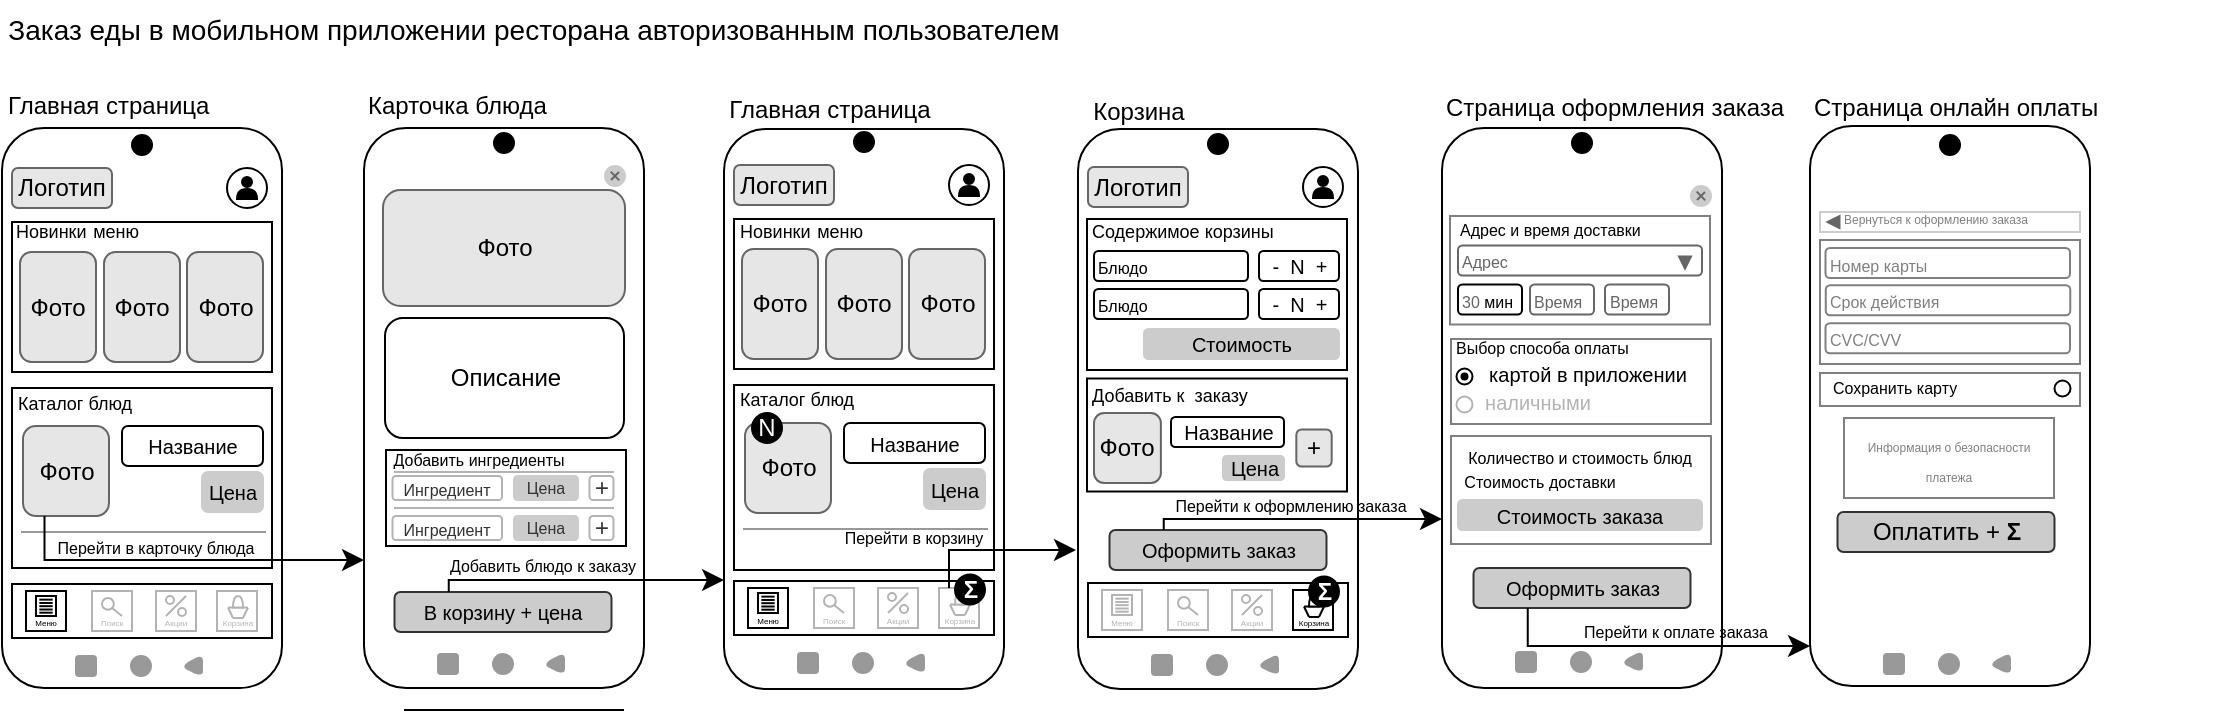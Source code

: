 <mxfile version="24.6.4" type="github">
  <diagram name="Страница — 1" id="gjajxChaPbByj-a_MBBo">
    <mxGraphModel dx="2025" dy="975" grid="1" gridSize="10" guides="1" tooltips="1" connect="1" arrows="1" fold="1" page="1" pageScale="1" pageWidth="1169" pageHeight="1654" math="0" shadow="0">
      <root>
        <mxCell id="0" />
        <mxCell id="1" parent="0" />
        <mxCell id="yrp1kMt6h_iVN9C6grwE-157" value="" style="rounded=1;whiteSpace=wrap;html=1;" vertex="1" parent="1">
          <mxGeometry x="577" y="79.5" width="140" height="280" as="geometry" />
        </mxCell>
        <mxCell id="yrp1kMt6h_iVN9C6grwE-228" value="" style="rounded=0;whiteSpace=wrap;html=1;strokeColor=#000000;" vertex="1" parent="1">
          <mxGeometry x="581.5" y="124.5" width="130" height="75.5" as="geometry" />
        </mxCell>
        <mxCell id="yrp1kMt6h_iVN9C6grwE-59" value="" style="group" vertex="1" connectable="0" parent="1">
          <mxGeometry x="39" y="79" width="140" height="280" as="geometry" />
        </mxCell>
        <mxCell id="Evka37wHVcQ0AsjKDG4v-1" value="" style="rounded=1;whiteSpace=wrap;html=1;" parent="yrp1kMt6h_iVN9C6grwE-59" vertex="1">
          <mxGeometry width="140" height="280" as="geometry" />
        </mxCell>
        <mxCell id="Evka37wHVcQ0AsjKDG4v-10" value="" style="whiteSpace=wrap;html=1;aspect=fixed;rounded=1;fillColor=#999999;strokeColor=#999999;" parent="yrp1kMt6h_iVN9C6grwE-59" vertex="1">
          <mxGeometry x="37" y="264" width="10" height="10" as="geometry" />
        </mxCell>
        <mxCell id="Evka37wHVcQ0AsjKDG4v-11" value="" style="ellipse;whiteSpace=wrap;html=1;aspect=fixed;fillColor=#999999;strokeColor=#999999;" parent="yrp1kMt6h_iVN9C6grwE-59" vertex="1">
          <mxGeometry x="64.5" y="264" width="10" height="10" as="geometry" />
        </mxCell>
        <mxCell id="Evka37wHVcQ0AsjKDG4v-12" value="" style="triangle;whiteSpace=wrap;html=1;direction=west;fillColor=#999999;strokeColor=#999999;rounded=1;" parent="yrp1kMt6h_iVN9C6grwE-59" vertex="1">
          <mxGeometry x="90" y="264" width="10" height="10" as="geometry" />
        </mxCell>
        <mxCell id="Evka37wHVcQ0AsjKDG4v-15" value="" style="ellipse;whiteSpace=wrap;html=1;aspect=fixed;fillColor=#000000;" parent="yrp1kMt6h_iVN9C6grwE-59" vertex="1">
          <mxGeometry x="65" y="3.5" width="10" height="10" as="geometry" />
        </mxCell>
        <mxCell id="Evka37wHVcQ0AsjKDG4v-2" value="&lt;font style=&quot;font-size: 14px;&quot;&gt;Заказ еды в мобильном приложении ресторана авторизованным пользователем&lt;/font&gt;" style="text;html=1;align=center;verticalAlign=middle;whiteSpace=wrap;rounded=0;" parent="1" vertex="1">
          <mxGeometry x="40" y="15" width="530" height="30" as="geometry" />
        </mxCell>
        <mxCell id="Evka37wHVcQ0AsjKDG4v-3" value="Главная страница" style="text;html=1;align=left;verticalAlign=middle;whiteSpace=wrap;rounded=0;" parent="1" vertex="1">
          <mxGeometry x="39.5" y="58" width="110" height="20" as="geometry" />
        </mxCell>
        <mxCell id="Evka37wHVcQ0AsjKDG4v-4" value="Логотип" style="rounded=1;whiteSpace=wrap;html=1;fillColor=#E6E6E6;gradientColor=none;strokeColor=#666666;" parent="1" vertex="1">
          <mxGeometry x="44" y="99" width="50" height="20" as="geometry" />
        </mxCell>
        <mxCell id="Evka37wHVcQ0AsjKDG4v-13" value="" style="rounded=0;whiteSpace=wrap;html=1;strokeColor=#000000;" parent="1" vertex="1">
          <mxGeometry x="44" y="307" width="130" height="27" as="geometry" />
        </mxCell>
        <mxCell id="Evka37wHVcQ0AsjKDG4v-14" value="" style="rounded=0;whiteSpace=wrap;html=1;" parent="1" vertex="1">
          <mxGeometry x="44" y="126" width="130" height="75" as="geometry" />
        </mxCell>
        <mxCell id="Evka37wHVcQ0AsjKDG4v-18" value="" style="group" parent="1" vertex="1" connectable="0">
          <mxGeometry x="151.5" y="99" width="20" height="20" as="geometry" />
        </mxCell>
        <mxCell id="Evka37wHVcQ0AsjKDG4v-5" value="" style="ellipse;whiteSpace=wrap;html=1;aspect=fixed;" parent="Evka37wHVcQ0AsjKDG4v-18" vertex="1">
          <mxGeometry width="20" height="20" as="geometry" />
        </mxCell>
        <mxCell id="Evka37wHVcQ0AsjKDG4v-6" value="" style="ellipse;whiteSpace=wrap;html=1;aspect=fixed;fillColor=#000000;" parent="Evka37wHVcQ0AsjKDG4v-18" vertex="1">
          <mxGeometry x="7.5" y="4.5" width="5" height="5" as="geometry" />
        </mxCell>
        <mxCell id="Evka37wHVcQ0AsjKDG4v-7" value="" style="shape=or;whiteSpace=wrap;html=1;direction=north;fillColor=#000000;" parent="Evka37wHVcQ0AsjKDG4v-18" vertex="1">
          <mxGeometry x="5" y="10.5" width="10" height="5" as="geometry" />
        </mxCell>
        <mxCell id="Evka37wHVcQ0AsjKDG4v-22" value="&lt;font style=&quot;font-size: 9px;&quot;&gt;Новинки&lt;/font&gt; &lt;font style=&quot;font-size: 9px;&quot;&gt;меню&lt;/font&gt;" style="text;html=1;align=left;verticalAlign=middle;whiteSpace=wrap;rounded=0;" parent="1" vertex="1">
          <mxGeometry x="44" y="119" width="130" height="21" as="geometry" />
        </mxCell>
        <mxCell id="Evka37wHVcQ0AsjKDG4v-23" value="Фото" style="rounded=1;whiteSpace=wrap;html=1;strokeColor=#666666;fillColor=#E6E6E6;" parent="1" vertex="1">
          <mxGeometry x="48" y="141" width="38" height="55" as="geometry" />
        </mxCell>
        <mxCell id="Evka37wHVcQ0AsjKDG4v-24" value="Фото" style="rounded=1;whiteSpace=wrap;html=1;strokeColor=#666666;fillColor=#E6E6E6;" parent="1" vertex="1">
          <mxGeometry x="90" y="141" width="38" height="55" as="geometry" />
        </mxCell>
        <mxCell id="Evka37wHVcQ0AsjKDG4v-25" value="Фото" style="rounded=1;whiteSpace=wrap;html=1;strokeColor=#666666;fillColor=#E6E6E6;" parent="1" vertex="1">
          <mxGeometry x="131.5" y="141" width="38" height="55" as="geometry" />
        </mxCell>
        <mxCell id="Evka37wHVcQ0AsjKDG4v-26" value="" style="whiteSpace=wrap;html=1;aspect=fixed;" parent="1" vertex="1">
          <mxGeometry x="51" y="310.5" width="20" height="20" as="geometry" />
        </mxCell>
        <mxCell id="Evka37wHVcQ0AsjKDG4v-31" value="" style="rounded=0;whiteSpace=wrap;html=1;" parent="1" vertex="1">
          <mxGeometry x="44" y="209" width="130" height="90" as="geometry" />
        </mxCell>
        <mxCell id="Evka37wHVcQ0AsjKDG4v-32" value="&lt;div align=&quot;left&quot;&gt;&lt;font style=&quot;font-size: 9px;&quot;&gt;Каталог блюд&lt;/font&gt;&lt;/div&gt;" style="text;html=1;align=left;verticalAlign=middle;whiteSpace=wrap;rounded=0;" parent="1" vertex="1">
          <mxGeometry x="45" y="208" width="75" height="15" as="geometry" />
        </mxCell>
        <mxCell id="Evka37wHVcQ0AsjKDG4v-42" value="Фото" style="rounded=1;whiteSpace=wrap;html=1;strokeColor=#666666;fillColor=#E6E6E6;aspect=fixed;" parent="1" vertex="1">
          <mxGeometry x="49.5" y="228" width="43" height="45" as="geometry" />
        </mxCell>
        <mxCell id="Evka37wHVcQ0AsjKDG4v-43" value="" style="endArrow=none;html=1;rounded=0;strokeColor=#999999;" parent="1" edge="1">
          <mxGeometry width="50" height="50" relative="1" as="geometry">
            <mxPoint x="171" y="281" as="sourcePoint" />
            <mxPoint x="48.5" y="281" as="targetPoint" />
          </mxGeometry>
        </mxCell>
        <mxCell id="Evka37wHVcQ0AsjKDG4v-44" value="&lt;div align=&quot;center&quot;&gt;&lt;font style=&quot;font-size: 10px;&quot;&gt;Название&lt;/font&gt;&lt;/div&gt;" style="rounded=1;whiteSpace=wrap;html=1;align=center;" parent="1" vertex="1">
          <mxGeometry x="99" y="228" width="70.5" height="20" as="geometry" />
        </mxCell>
        <mxCell id="Evka37wHVcQ0AsjKDG4v-45" value="&lt;div align=&quot;center&quot;&gt;&lt;font style=&quot;font-size: 10px;&quot;&gt;Цена&lt;/font&gt;&lt;/div&gt;" style="rounded=1;whiteSpace=wrap;html=1;align=center;fillColor=#CCCCCC;strokeColor=#CCCCCC;" parent="1" vertex="1">
          <mxGeometry x="139" y="251" width="30.5" height="20" as="geometry" />
        </mxCell>
        <mxCell id="Evka37wHVcQ0AsjKDG4v-52" value="&lt;font style=&quot;font-size: 4px;&quot;&gt;Меню&lt;/font&gt;" style="text;html=1;align=center;verticalAlign=middle;whiteSpace=wrap;rounded=0;" parent="1" vertex="1">
          <mxGeometry x="41" y="319" width="40" height="10" as="geometry" />
        </mxCell>
        <mxCell id="Evka37wHVcQ0AsjKDG4v-65" value="" style="group" parent="1" vertex="1" connectable="0">
          <mxGeometry x="56" y="313" width="10" height="10" as="geometry" />
        </mxCell>
        <mxCell id="Evka37wHVcQ0AsjKDG4v-56" value="" style="rounded=0;whiteSpace=wrap;html=1;" parent="Evka37wHVcQ0AsjKDG4v-65" vertex="1">
          <mxGeometry width="10" height="10" as="geometry" />
        </mxCell>
        <mxCell id="Evka37wHVcQ0AsjKDG4v-57" value="" style="endArrow=none;html=1;rounded=0;" parent="Evka37wHVcQ0AsjKDG4v-65" edge="1">
          <mxGeometry width="50" height="50" relative="1" as="geometry">
            <mxPoint x="1.667" y="1.818" as="sourcePoint" />
            <mxPoint x="8.333" y="1.818" as="targetPoint" />
          </mxGeometry>
        </mxCell>
        <mxCell id="Evka37wHVcQ0AsjKDG4v-58" value="" style="endArrow=none;html=1;rounded=0;" parent="Evka37wHVcQ0AsjKDG4v-65" edge="1">
          <mxGeometry width="50" height="50" relative="1" as="geometry">
            <mxPoint x="1.667" y="3.485" as="sourcePoint" />
            <mxPoint x="8.333" y="3.485" as="targetPoint" />
          </mxGeometry>
        </mxCell>
        <mxCell id="Evka37wHVcQ0AsjKDG4v-59" value="" style="endArrow=none;html=1;rounded=0;" parent="Evka37wHVcQ0AsjKDG4v-65" edge="1">
          <mxGeometry width="50" height="50" relative="1" as="geometry">
            <mxPoint x="1.667" y="5.088" as="sourcePoint" />
            <mxPoint x="8.333" y="5.088" as="targetPoint" />
          </mxGeometry>
        </mxCell>
        <mxCell id="Evka37wHVcQ0AsjKDG4v-60" value="" style="endArrow=none;html=1;rounded=0;" parent="Evka37wHVcQ0AsjKDG4v-65" edge="1">
          <mxGeometry width="50" height="50" relative="1" as="geometry">
            <mxPoint x="1.667" y="6.755" as="sourcePoint" />
            <mxPoint x="8.333" y="6.755" as="targetPoint" />
          </mxGeometry>
        </mxCell>
        <mxCell id="Evka37wHVcQ0AsjKDG4v-61" value="" style="endArrow=none;html=1;rounded=0;" parent="Evka37wHVcQ0AsjKDG4v-65" edge="1">
          <mxGeometry width="50" height="50" relative="1" as="geometry">
            <mxPoint x="1.667" y="8.348" as="sourcePoint" />
            <mxPoint x="8.333" y="8.348" as="targetPoint" />
          </mxGeometry>
        </mxCell>
        <mxCell id="Evka37wHVcQ0AsjKDG4v-86" value="" style="group" parent="1" vertex="1" connectable="0">
          <mxGeometry x="76" y="310.5" width="35" height="20" as="geometry" />
        </mxCell>
        <mxCell id="Evka37wHVcQ0AsjKDG4v-27" value="" style="whiteSpace=wrap;html=1;aspect=fixed;fontColor=#B3B3B3;strokeColor=#B3B3B3;" parent="Evka37wHVcQ0AsjKDG4v-86" vertex="1">
          <mxGeometry x="8" width="20" height="20" as="geometry" />
        </mxCell>
        <mxCell id="Evka37wHVcQ0AsjKDG4v-51" value="&lt;font style=&quot;font-size: 4px;&quot;&gt;&amp;nbsp;Поиск&lt;/font&gt;" style="text;html=1;align=center;verticalAlign=middle;whiteSpace=wrap;rounded=0;fontColor=#B3B3B3;" parent="Evka37wHVcQ0AsjKDG4v-86" vertex="1">
          <mxGeometry y="13.5" width="35" as="geometry" />
        </mxCell>
        <mxCell id="Evka37wHVcQ0AsjKDG4v-46" value="" style="ellipse;whiteSpace=wrap;html=1;aspect=fixed;strokeColor=#B3B3B3;" parent="Evka37wHVcQ0AsjKDG4v-86" vertex="1">
          <mxGeometry x="13" y="3.5" width="5.897" height="5.897" as="geometry" />
        </mxCell>
        <mxCell id="Evka37wHVcQ0AsjKDG4v-48" value="" style="endArrow=none;html=1;rounded=0;entryX=1;entryY=1;entryDx=0;entryDy=0;strokeColor=#B3B3B3;" parent="Evka37wHVcQ0AsjKDG4v-86" target="Evka37wHVcQ0AsjKDG4v-46" edge="1">
          <mxGeometry width="50" height="50" relative="1" as="geometry">
            <mxPoint x="23" y="12.5" as="sourcePoint" />
            <mxPoint x="19.667" y="9.397" as="targetPoint" />
          </mxGeometry>
        </mxCell>
        <mxCell id="Evka37wHVcQ0AsjKDG4v-87" value="" style="group" parent="1" vertex="1" connectable="0">
          <mxGeometry x="106" y="310.5" width="40" height="20" as="geometry" />
        </mxCell>
        <mxCell id="Evka37wHVcQ0AsjKDG4v-35" value="" style="whiteSpace=wrap;html=1;aspect=fixed;fontColor=#B3B3B3;strokeColor=#B3B3B3;" parent="Evka37wHVcQ0AsjKDG4v-87" vertex="1">
          <mxGeometry x="10" width="20" height="20" as="geometry" />
        </mxCell>
        <mxCell id="Evka37wHVcQ0AsjKDG4v-53" value="&lt;font style=&quot;font-size: 4px;&quot;&gt;Акции&lt;/font&gt;" style="text;html=1;align=center;verticalAlign=middle;whiteSpace=wrap;rounded=0;fontColor=#B3B3B3;" parent="Evka37wHVcQ0AsjKDG4v-87" vertex="1">
          <mxGeometry y="8.5" width="40" height="10" as="geometry" />
        </mxCell>
        <mxCell id="Evka37wHVcQ0AsjKDG4v-66" value="" style="endArrow=none;html=1;rounded=0;strokeColor=#B3B3B3;" parent="Evka37wHVcQ0AsjKDG4v-87" edge="1">
          <mxGeometry width="50" height="50" relative="1" as="geometry">
            <mxPoint x="25" y="2.5" as="sourcePoint" />
            <mxPoint x="15" y="12.5" as="targetPoint" />
          </mxGeometry>
        </mxCell>
        <mxCell id="Evka37wHVcQ0AsjKDG4v-68" value="" style="ellipse;whiteSpace=wrap;html=1;aspect=fixed;strokeColor=#B3B3B3;" parent="Evka37wHVcQ0AsjKDG4v-87" vertex="1">
          <mxGeometry x="15" y="2.5" width="4" height="4" as="geometry" />
        </mxCell>
        <mxCell id="Evka37wHVcQ0AsjKDG4v-69" value="" style="ellipse;whiteSpace=wrap;html=1;aspect=fixed;strokeColor=#B3B3B3;" parent="Evka37wHVcQ0AsjKDG4v-87" vertex="1">
          <mxGeometry x="21" y="8.5" width="4" height="4" as="geometry" />
        </mxCell>
        <mxCell id="Evka37wHVcQ0AsjKDG4v-88" value="" style="group" parent="1" vertex="1" connectable="0">
          <mxGeometry x="137" y="310.5" width="40" height="20" as="geometry" />
        </mxCell>
        <mxCell id="Evka37wHVcQ0AsjKDG4v-29" value="" style="whiteSpace=wrap;html=1;aspect=fixed;fontColor=#B3B3B3;strokeColor=#B3B3B3;" parent="Evka37wHVcQ0AsjKDG4v-88" vertex="1">
          <mxGeometry x="9.5" width="20" height="20" as="geometry" />
        </mxCell>
        <mxCell id="Evka37wHVcQ0AsjKDG4v-54" value="&lt;font style=&quot;font-size: 4px;&quot;&gt;Корзина&lt;/font&gt;" style="text;html=1;align=center;verticalAlign=middle;whiteSpace=wrap;rounded=0;fontColor=#B3B3B3;" parent="Evka37wHVcQ0AsjKDG4v-88" vertex="1">
          <mxGeometry y="8.5" width="40" height="10" as="geometry" />
        </mxCell>
        <mxCell id="Evka37wHVcQ0AsjKDG4v-76" value="" style="endArrow=none;html=1;rounded=0;strokeColor=#B3B3B3;" parent="Evka37wHVcQ0AsjKDG4v-88" edge="1">
          <mxGeometry width="50" height="50" relative="1" as="geometry">
            <mxPoint x="17.5" y="13.5" as="sourcePoint" />
            <mxPoint x="22.5" y="13.5" as="targetPoint" />
          </mxGeometry>
        </mxCell>
        <mxCell id="Evka37wHVcQ0AsjKDG4v-77" value="" style="endArrow=none;html=1;rounded=0;strokeColor=#B3B3B3;" parent="Evka37wHVcQ0AsjKDG4v-88" edge="1">
          <mxGeometry width="50" height="50" relative="1" as="geometry">
            <mxPoint x="15" y="8.262" as="sourcePoint" />
            <mxPoint x="17.5" y="13.5" as="targetPoint" />
          </mxGeometry>
        </mxCell>
        <mxCell id="Evka37wHVcQ0AsjKDG4v-79" value="" style="endArrow=none;html=1;rounded=0;strokeColor=#B3B3B3;" parent="Evka37wHVcQ0AsjKDG4v-88" edge="1">
          <mxGeometry width="50" height="50" relative="1" as="geometry">
            <mxPoint x="22.5" y="13.5" as="sourcePoint" />
            <mxPoint x="25" y="8.262" as="targetPoint" />
          </mxGeometry>
        </mxCell>
        <mxCell id="Evka37wHVcQ0AsjKDG4v-80" value="" style="endArrow=none;html=1;rounded=0;strokeColor=#B3B3B3;" parent="Evka37wHVcQ0AsjKDG4v-88" edge="1">
          <mxGeometry width="50" height="50" relative="1" as="geometry">
            <mxPoint x="15" y="8.262" as="sourcePoint" />
            <mxPoint x="25" y="8.262" as="targetPoint" />
          </mxGeometry>
        </mxCell>
        <mxCell id="Evka37wHVcQ0AsjKDG4v-81" value="" style="shape=or;whiteSpace=wrap;html=1;direction=north;strokeColor=#B3B3B3;" parent="Evka37wHVcQ0AsjKDG4v-88" vertex="1">
          <mxGeometry x="17.5" y="2.5" width="5" height="5.762" as="geometry" />
        </mxCell>
        <mxCell id="yrp1kMt6h_iVN9C6grwE-1" value="Фото" style="rounded=1;whiteSpace=wrap;html=1;strokeColor=#666666;fillColor=#E6E6E6;aspect=fixed;" vertex="1" parent="1">
          <mxGeometry x="411" y="289.5" width="43" height="45" as="geometry" />
        </mxCell>
        <mxCell id="yrp1kMt6h_iVN9C6grwE-2" value="" style="rounded=1;whiteSpace=wrap;html=1;" vertex="1" parent="1">
          <mxGeometry x="400" y="79.5" width="140" height="280" as="geometry" />
        </mxCell>
        <mxCell id="yrp1kMt6h_iVN9C6grwE-3" value="Главная страница" style="text;html=1;align=center;verticalAlign=middle;whiteSpace=wrap;rounded=0;" vertex="1" parent="1">
          <mxGeometry x="398" y="60" width="110" height="20" as="geometry" />
        </mxCell>
        <mxCell id="yrp1kMt6h_iVN9C6grwE-4" value="Логотип" style="rounded=1;whiteSpace=wrap;html=1;fillColor=#E6E6E6;gradientColor=none;strokeColor=#666666;" vertex="1" parent="1">
          <mxGeometry x="405" y="97.5" width="50" height="20" as="geometry" />
        </mxCell>
        <mxCell id="yrp1kMt6h_iVN9C6grwE-5" value="" style="whiteSpace=wrap;html=1;aspect=fixed;rounded=1;fillColor=#999999;strokeColor=#999999;" vertex="1" parent="1">
          <mxGeometry x="437" y="341.5" width="10" height="10" as="geometry" />
        </mxCell>
        <mxCell id="yrp1kMt6h_iVN9C6grwE-6" value="" style="ellipse;whiteSpace=wrap;html=1;aspect=fixed;fillColor=#999999;strokeColor=#999999;" vertex="1" parent="1">
          <mxGeometry x="464.5" y="341.5" width="10" height="10" as="geometry" />
        </mxCell>
        <mxCell id="yrp1kMt6h_iVN9C6grwE-7" value="" style="triangle;whiteSpace=wrap;html=1;direction=west;fillColor=#999999;strokeColor=#999999;rounded=1;" vertex="1" parent="1">
          <mxGeometry x="490" y="341.5" width="10" height="10" as="geometry" />
        </mxCell>
        <mxCell id="yrp1kMt6h_iVN9C6grwE-8" value="" style="rounded=0;whiteSpace=wrap;html=1;strokeColor=#000000;" vertex="1" parent="1">
          <mxGeometry x="405" y="305.5" width="130" height="27" as="geometry" />
        </mxCell>
        <mxCell id="yrp1kMt6h_iVN9C6grwE-9" value="" style="rounded=0;whiteSpace=wrap;html=1;" vertex="1" parent="1">
          <mxGeometry x="405" y="124.5" width="130" height="75" as="geometry" />
        </mxCell>
        <mxCell id="yrp1kMt6h_iVN9C6grwE-10" value="" style="ellipse;whiteSpace=wrap;html=1;aspect=fixed;fillColor=#000000;" vertex="1" parent="1">
          <mxGeometry x="465" y="81" width="10" height="10" as="geometry" />
        </mxCell>
        <mxCell id="yrp1kMt6h_iVN9C6grwE-11" value="" style="group" vertex="1" connectable="0" parent="1">
          <mxGeometry x="512.5" y="97.5" width="20" height="20" as="geometry" />
        </mxCell>
        <mxCell id="yrp1kMt6h_iVN9C6grwE-12" value="" style="ellipse;whiteSpace=wrap;html=1;aspect=fixed;" vertex="1" parent="yrp1kMt6h_iVN9C6grwE-11">
          <mxGeometry width="20" height="20" as="geometry" />
        </mxCell>
        <mxCell id="yrp1kMt6h_iVN9C6grwE-13" value="" style="ellipse;whiteSpace=wrap;html=1;aspect=fixed;fillColor=#000000;" vertex="1" parent="yrp1kMt6h_iVN9C6grwE-11">
          <mxGeometry x="7.5" y="4.5" width="5" height="5" as="geometry" />
        </mxCell>
        <mxCell id="yrp1kMt6h_iVN9C6grwE-14" value="" style="shape=or;whiteSpace=wrap;html=1;direction=north;fillColor=#000000;" vertex="1" parent="yrp1kMt6h_iVN9C6grwE-11">
          <mxGeometry x="5" y="10.5" width="10" height="5" as="geometry" />
        </mxCell>
        <mxCell id="yrp1kMt6h_iVN9C6grwE-15" value="&lt;font style=&quot;font-size: 9px;&quot;&gt;Новинки&lt;/font&gt; &lt;font style=&quot;font-size: 9px;&quot;&gt;меню&lt;/font&gt;" style="text;html=1;align=left;verticalAlign=middle;whiteSpace=wrap;rounded=0;" vertex="1" parent="1">
          <mxGeometry x="406" y="119.5" width="130" height="21" as="geometry" />
        </mxCell>
        <mxCell id="yrp1kMt6h_iVN9C6grwE-16" value="Фото" style="rounded=1;whiteSpace=wrap;html=1;strokeColor=#666666;fillColor=#E6E6E6;" vertex="1" parent="1">
          <mxGeometry x="409" y="139.5" width="38" height="55" as="geometry" />
        </mxCell>
        <mxCell id="yrp1kMt6h_iVN9C6grwE-17" value="Фото" style="rounded=1;whiteSpace=wrap;html=1;strokeColor=#666666;fillColor=#E6E6E6;" vertex="1" parent="1">
          <mxGeometry x="451" y="139.5" width="38" height="55" as="geometry" />
        </mxCell>
        <mxCell id="yrp1kMt6h_iVN9C6grwE-18" value="Фото" style="rounded=1;whiteSpace=wrap;html=1;strokeColor=#666666;fillColor=#E6E6E6;" vertex="1" parent="1">
          <mxGeometry x="492.5" y="139.5" width="38" height="55" as="geometry" />
        </mxCell>
        <mxCell id="yrp1kMt6h_iVN9C6grwE-19" value="" style="whiteSpace=wrap;html=1;aspect=fixed;" vertex="1" parent="1">
          <mxGeometry x="412" y="309" width="20" height="20" as="geometry" />
        </mxCell>
        <mxCell id="yrp1kMt6h_iVN9C6grwE-20" value="" style="rounded=0;whiteSpace=wrap;html=1;" vertex="1" parent="1">
          <mxGeometry x="405" y="207.5" width="130" height="92.5" as="geometry" />
        </mxCell>
        <mxCell id="yrp1kMt6h_iVN9C6grwE-21" value="&lt;div align=&quot;left&quot;&gt;&lt;font style=&quot;font-size: 9px;&quot;&gt;Каталог блюд&lt;/font&gt;&lt;/div&gt;" style="text;html=1;align=left;verticalAlign=middle;whiteSpace=wrap;rounded=0;" vertex="1" parent="1">
          <mxGeometry x="406" y="206.5" width="75" height="15" as="geometry" />
        </mxCell>
        <mxCell id="yrp1kMt6h_iVN9C6grwE-22" value="Фото" style="rounded=1;whiteSpace=wrap;html=1;strokeColor=#666666;fillColor=#E6E6E6;aspect=fixed;" vertex="1" parent="1">
          <mxGeometry x="410.5" y="226.5" width="43" height="45" as="geometry" />
        </mxCell>
        <mxCell id="yrp1kMt6h_iVN9C6grwE-23" value="" style="endArrow=none;html=1;rounded=0;strokeColor=#999999;" edge="1" parent="1">
          <mxGeometry width="50" height="50" relative="1" as="geometry">
            <mxPoint x="532" y="279.5" as="sourcePoint" />
            <mxPoint x="409.5" y="279.5" as="targetPoint" />
          </mxGeometry>
        </mxCell>
        <mxCell id="yrp1kMt6h_iVN9C6grwE-24" value="&lt;div align=&quot;center&quot;&gt;&lt;font style=&quot;font-size: 10px;&quot;&gt;Название&lt;/font&gt;&lt;/div&gt;" style="rounded=1;whiteSpace=wrap;html=1;align=center;" vertex="1" parent="1">
          <mxGeometry x="460" y="226.5" width="70.5" height="20" as="geometry" />
        </mxCell>
        <mxCell id="yrp1kMt6h_iVN9C6grwE-25" value="&lt;div align=&quot;center&quot;&gt;&lt;font style=&quot;font-size: 10px;&quot;&gt;Цена&lt;/font&gt;&lt;/div&gt;" style="rounded=1;whiteSpace=wrap;html=1;align=center;fillColor=#CCCCCC;strokeColor=#CCCCCC;" vertex="1" parent="1">
          <mxGeometry x="500" y="249.5" width="30.5" height="20" as="geometry" />
        </mxCell>
        <mxCell id="yrp1kMt6h_iVN9C6grwE-26" value="&lt;font style=&quot;font-size: 4px;&quot;&gt;Меню&lt;/font&gt;" style="text;html=1;align=center;verticalAlign=middle;whiteSpace=wrap;rounded=0;" vertex="1" parent="1">
          <mxGeometry x="402" y="317.5" width="40" height="10" as="geometry" />
        </mxCell>
        <mxCell id="yrp1kMt6h_iVN9C6grwE-27" value="" style="group" vertex="1" connectable="0" parent="1">
          <mxGeometry x="417" y="311.5" width="10" height="10" as="geometry" />
        </mxCell>
        <mxCell id="yrp1kMt6h_iVN9C6grwE-28" value="" style="rounded=0;whiteSpace=wrap;html=1;" vertex="1" parent="yrp1kMt6h_iVN9C6grwE-27">
          <mxGeometry width="10" height="10" as="geometry" />
        </mxCell>
        <mxCell id="yrp1kMt6h_iVN9C6grwE-29" value="" style="endArrow=none;html=1;rounded=0;" edge="1" parent="yrp1kMt6h_iVN9C6grwE-27">
          <mxGeometry width="50" height="50" relative="1" as="geometry">
            <mxPoint x="1.667" y="1.818" as="sourcePoint" />
            <mxPoint x="8.333" y="1.818" as="targetPoint" />
          </mxGeometry>
        </mxCell>
        <mxCell id="yrp1kMt6h_iVN9C6grwE-30" value="" style="endArrow=none;html=1;rounded=0;" edge="1" parent="yrp1kMt6h_iVN9C6grwE-27">
          <mxGeometry width="50" height="50" relative="1" as="geometry">
            <mxPoint x="1.667" y="3.485" as="sourcePoint" />
            <mxPoint x="8.333" y="3.485" as="targetPoint" />
          </mxGeometry>
        </mxCell>
        <mxCell id="yrp1kMt6h_iVN9C6grwE-31" value="" style="endArrow=none;html=1;rounded=0;" edge="1" parent="yrp1kMt6h_iVN9C6grwE-27">
          <mxGeometry width="50" height="50" relative="1" as="geometry">
            <mxPoint x="1.667" y="5.088" as="sourcePoint" />
            <mxPoint x="8.333" y="5.088" as="targetPoint" />
          </mxGeometry>
        </mxCell>
        <mxCell id="yrp1kMt6h_iVN9C6grwE-32" value="" style="endArrow=none;html=1;rounded=0;" edge="1" parent="yrp1kMt6h_iVN9C6grwE-27">
          <mxGeometry width="50" height="50" relative="1" as="geometry">
            <mxPoint x="1.667" y="6.755" as="sourcePoint" />
            <mxPoint x="8.333" y="6.755" as="targetPoint" />
          </mxGeometry>
        </mxCell>
        <mxCell id="yrp1kMt6h_iVN9C6grwE-33" value="" style="endArrow=none;html=1;rounded=0;" edge="1" parent="yrp1kMt6h_iVN9C6grwE-27">
          <mxGeometry width="50" height="50" relative="1" as="geometry">
            <mxPoint x="1.667" y="8.348" as="sourcePoint" />
            <mxPoint x="8.333" y="8.348" as="targetPoint" />
          </mxGeometry>
        </mxCell>
        <mxCell id="yrp1kMt6h_iVN9C6grwE-34" value="" style="group" vertex="1" connectable="0" parent="1">
          <mxGeometry x="437" y="309" width="35" height="20" as="geometry" />
        </mxCell>
        <mxCell id="yrp1kMt6h_iVN9C6grwE-35" value="" style="whiteSpace=wrap;html=1;aspect=fixed;fontColor=#B3B3B3;strokeColor=#B3B3B3;" vertex="1" parent="yrp1kMt6h_iVN9C6grwE-34">
          <mxGeometry x="8" width="20" height="20" as="geometry" />
        </mxCell>
        <mxCell id="yrp1kMt6h_iVN9C6grwE-36" value="&lt;font style=&quot;font-size: 4px;&quot;&gt;&amp;nbsp;Поиск&lt;/font&gt;" style="text;html=1;align=center;verticalAlign=middle;whiteSpace=wrap;rounded=0;fontColor=#B3B3B3;" vertex="1" parent="yrp1kMt6h_iVN9C6grwE-34">
          <mxGeometry y="13.5" width="35" as="geometry" />
        </mxCell>
        <mxCell id="yrp1kMt6h_iVN9C6grwE-37" value="" style="ellipse;whiteSpace=wrap;html=1;aspect=fixed;strokeColor=#B3B3B3;" vertex="1" parent="yrp1kMt6h_iVN9C6grwE-34">
          <mxGeometry x="13" y="3.5" width="5.897" height="5.897" as="geometry" />
        </mxCell>
        <mxCell id="yrp1kMt6h_iVN9C6grwE-38" value="" style="endArrow=none;html=1;rounded=0;entryX=1;entryY=1;entryDx=0;entryDy=0;strokeColor=#B3B3B3;" edge="1" parent="yrp1kMt6h_iVN9C6grwE-34" target="yrp1kMt6h_iVN9C6grwE-37">
          <mxGeometry width="50" height="50" relative="1" as="geometry">
            <mxPoint x="23" y="12.5" as="sourcePoint" />
            <mxPoint x="19.667" y="9.397" as="targetPoint" />
          </mxGeometry>
        </mxCell>
        <mxCell id="yrp1kMt6h_iVN9C6grwE-39" value="" style="group" vertex="1" connectable="0" parent="1">
          <mxGeometry x="467" y="309" width="40" height="20" as="geometry" />
        </mxCell>
        <mxCell id="yrp1kMt6h_iVN9C6grwE-40" value="" style="whiteSpace=wrap;html=1;aspect=fixed;fontColor=#B3B3B3;strokeColor=#B3B3B3;" vertex="1" parent="yrp1kMt6h_iVN9C6grwE-39">
          <mxGeometry x="10" width="20" height="20" as="geometry" />
        </mxCell>
        <mxCell id="yrp1kMt6h_iVN9C6grwE-41" value="&lt;font style=&quot;font-size: 4px;&quot;&gt;Акции&lt;/font&gt;" style="text;html=1;align=center;verticalAlign=middle;whiteSpace=wrap;rounded=0;fontColor=#B3B3B3;" vertex="1" parent="yrp1kMt6h_iVN9C6grwE-39">
          <mxGeometry y="8.5" width="40" height="10" as="geometry" />
        </mxCell>
        <mxCell id="yrp1kMt6h_iVN9C6grwE-42" value="" style="endArrow=none;html=1;rounded=0;strokeColor=#B3B3B3;" edge="1" parent="yrp1kMt6h_iVN9C6grwE-39">
          <mxGeometry width="50" height="50" relative="1" as="geometry">
            <mxPoint x="25" y="2.5" as="sourcePoint" />
            <mxPoint x="15" y="12.5" as="targetPoint" />
          </mxGeometry>
        </mxCell>
        <mxCell id="yrp1kMt6h_iVN9C6grwE-43" value="" style="ellipse;whiteSpace=wrap;html=1;aspect=fixed;strokeColor=#B3B3B3;" vertex="1" parent="yrp1kMt6h_iVN9C6grwE-39">
          <mxGeometry x="15" y="2.5" width="4" height="4" as="geometry" />
        </mxCell>
        <mxCell id="yrp1kMt6h_iVN9C6grwE-44" value="" style="ellipse;whiteSpace=wrap;html=1;aspect=fixed;strokeColor=#B3B3B3;" vertex="1" parent="yrp1kMt6h_iVN9C6grwE-39">
          <mxGeometry x="21" y="8.5" width="4" height="4" as="geometry" />
        </mxCell>
        <mxCell id="yrp1kMt6h_iVN9C6grwE-45" value="" style="group" vertex="1" connectable="0" parent="1">
          <mxGeometry x="498" y="309" width="40" height="20" as="geometry" />
        </mxCell>
        <mxCell id="yrp1kMt6h_iVN9C6grwE-46" value="" style="whiteSpace=wrap;html=1;aspect=fixed;fontColor=#B3B3B3;strokeColor=#B3B3B3;" vertex="1" parent="yrp1kMt6h_iVN9C6grwE-45">
          <mxGeometry x="9.5" width="20" height="20" as="geometry" />
        </mxCell>
        <mxCell id="yrp1kMt6h_iVN9C6grwE-47" value="&lt;font style=&quot;font-size: 4px;&quot;&gt;Корзина&lt;/font&gt;" style="text;html=1;align=center;verticalAlign=middle;whiteSpace=wrap;rounded=0;fontColor=#B3B3B3;" vertex="1" parent="yrp1kMt6h_iVN9C6grwE-45">
          <mxGeometry y="8.5" width="40" height="10" as="geometry" />
        </mxCell>
        <mxCell id="yrp1kMt6h_iVN9C6grwE-48" value="" style="endArrow=none;html=1;rounded=0;strokeColor=#B3B3B3;" edge="1" parent="yrp1kMt6h_iVN9C6grwE-45">
          <mxGeometry width="50" height="50" relative="1" as="geometry">
            <mxPoint x="17.5" y="13.5" as="sourcePoint" />
            <mxPoint x="22.5" y="13.5" as="targetPoint" />
          </mxGeometry>
        </mxCell>
        <mxCell id="yrp1kMt6h_iVN9C6grwE-49" value="" style="endArrow=none;html=1;rounded=0;strokeColor=#B3B3B3;" edge="1" parent="yrp1kMt6h_iVN9C6grwE-45">
          <mxGeometry width="50" height="50" relative="1" as="geometry">
            <mxPoint x="15" y="8.262" as="sourcePoint" />
            <mxPoint x="17.5" y="13.5" as="targetPoint" />
          </mxGeometry>
        </mxCell>
        <mxCell id="yrp1kMt6h_iVN9C6grwE-50" value="" style="endArrow=none;html=1;rounded=0;strokeColor=#B3B3B3;" edge="1" parent="yrp1kMt6h_iVN9C6grwE-45">
          <mxGeometry width="50" height="50" relative="1" as="geometry">
            <mxPoint x="22.5" y="13.5" as="sourcePoint" />
            <mxPoint x="25" y="8.262" as="targetPoint" />
          </mxGeometry>
        </mxCell>
        <mxCell id="yrp1kMt6h_iVN9C6grwE-51" value="" style="endArrow=none;html=1;rounded=0;strokeColor=#B3B3B3;" edge="1" parent="yrp1kMt6h_iVN9C6grwE-45">
          <mxGeometry width="50" height="50" relative="1" as="geometry">
            <mxPoint x="15" y="8.262" as="sourcePoint" />
            <mxPoint x="25" y="8.262" as="targetPoint" />
          </mxGeometry>
        </mxCell>
        <mxCell id="yrp1kMt6h_iVN9C6grwE-52" value="" style="shape=or;whiteSpace=wrap;html=1;direction=north;strokeColor=#B3B3B3;" vertex="1" parent="yrp1kMt6h_iVN9C6grwE-45">
          <mxGeometry x="17.5" y="2.5" width="5" height="5.762" as="geometry" />
        </mxCell>
        <mxCell id="yrp1kMt6h_iVN9C6grwE-102" value="&lt;span lang=&quot;ru&quot; class=&quot;BxUVEf ILfuVd&quot;&gt;&lt;span class=&quot;hgKElc&quot;&gt;&lt;b&gt;&lt;font color=&quot;#ffffff&quot;&gt;Σ&lt;/font&gt; &lt;/b&gt;&lt;/span&gt;&lt;/span&gt;" style="ellipse;whiteSpace=wrap;html=1;aspect=fixed;fillColor=#000000;" vertex="1" parent="yrp1kMt6h_iVN9C6grwE-45">
          <mxGeometry x="17.5" y="-6.74" width="15" height="15" as="geometry" />
        </mxCell>
        <mxCell id="yrp1kMt6h_iVN9C6grwE-60" value="" style="group" vertex="1" connectable="0" parent="1">
          <mxGeometry x="220" y="78" width="150" height="280" as="geometry" />
        </mxCell>
        <mxCell id="yrp1kMt6h_iVN9C6grwE-61" value="" style="rounded=1;whiteSpace=wrap;html=1;" vertex="1" parent="yrp1kMt6h_iVN9C6grwE-60">
          <mxGeometry y="1" width="140" height="280" as="geometry" />
        </mxCell>
        <mxCell id="yrp1kMt6h_iVN9C6grwE-62" value="" style="whiteSpace=wrap;html=1;aspect=fixed;rounded=1;fillColor=#999999;strokeColor=#999999;" vertex="1" parent="yrp1kMt6h_iVN9C6grwE-60">
          <mxGeometry x="37" y="264" width="10" height="10" as="geometry" />
        </mxCell>
        <mxCell id="yrp1kMt6h_iVN9C6grwE-63" value="" style="ellipse;whiteSpace=wrap;html=1;aspect=fixed;fillColor=#999999;strokeColor=#999999;" vertex="1" parent="yrp1kMt6h_iVN9C6grwE-60">
          <mxGeometry x="64.5" y="264" width="10" height="10" as="geometry" />
        </mxCell>
        <mxCell id="yrp1kMt6h_iVN9C6grwE-64" value="" style="triangle;whiteSpace=wrap;html=1;direction=west;fillColor=#999999;strokeColor=#999999;rounded=1;" vertex="1" parent="yrp1kMt6h_iVN9C6grwE-60">
          <mxGeometry x="90" y="264" width="10" height="10" as="geometry" />
        </mxCell>
        <mxCell id="yrp1kMt6h_iVN9C6grwE-65" value="" style="ellipse;whiteSpace=wrap;html=1;aspect=fixed;fillColor=#000000;" vertex="1" parent="yrp1kMt6h_iVN9C6grwE-60">
          <mxGeometry x="65" y="3.5" width="10" height="10" as="geometry" />
        </mxCell>
        <mxCell id="yrp1kMt6h_iVN9C6grwE-70" value="Фото" style="rounded=1;whiteSpace=wrap;html=1;strokeColor=#666666;fillColor=#E6E6E6;" vertex="1" parent="yrp1kMt6h_iVN9C6grwE-60">
          <mxGeometry x="9.5" y="32" width="121" height="58" as="geometry" />
        </mxCell>
        <mxCell id="yrp1kMt6h_iVN9C6grwE-79" value="" style="group" vertex="1" connectable="0" parent="yrp1kMt6h_iVN9C6grwE-60">
          <mxGeometry x="120.5" y="20" width="10" height="10" as="geometry" />
        </mxCell>
        <mxCell id="yrp1kMt6h_iVN9C6grwE-71" value="" style="ellipse;whiteSpace=wrap;html=1;aspect=fixed;fillColor=#CCCCCC;strokeColor=#CCCCCC;" vertex="1" parent="yrp1kMt6h_iVN9C6grwE-79">
          <mxGeometry width="10" height="10" as="geometry" />
        </mxCell>
        <mxCell id="yrp1kMt6h_iVN9C6grwE-73" value="" style="endArrow=none;html=1;rounded=0;entryX=0.708;entryY=0.724;entryDx=0;entryDy=0;entryPerimeter=0;exitX=0.281;exitY=0.29;exitDx=0;exitDy=0;exitPerimeter=0;strokeColor=#666666;" edge="1" parent="yrp1kMt6h_iVN9C6grwE-79">
          <mxGeometry width="50" height="50" relative="1" as="geometry">
            <mxPoint x="2.87" y="2.83" as="sourcePoint" />
            <mxPoint x="7.14" y="7.17" as="targetPoint" />
          </mxGeometry>
        </mxCell>
        <mxCell id="yrp1kMt6h_iVN9C6grwE-76" value="" style="endArrow=none;html=1;rounded=0;entryX=0.708;entryY=0.724;entryDx=0;entryDy=0;entryPerimeter=0;exitX=0.281;exitY=0.29;exitDx=0;exitDy=0;exitPerimeter=0;strokeColor=#666666;" edge="1" parent="yrp1kMt6h_iVN9C6grwE-79">
          <mxGeometry width="50" height="50" relative="1" as="geometry">
            <mxPoint x="3" y="7" as="sourcePoint" />
            <mxPoint x="7" y="3" as="targetPoint" />
          </mxGeometry>
        </mxCell>
        <mxCell id="yrp1kMt6h_iVN9C6grwE-80" value="Описание" style="rounded=1;whiteSpace=wrap;html=1;align=center;" vertex="1" parent="yrp1kMt6h_iVN9C6grwE-60">
          <mxGeometry x="10.5" y="96" width="119.5" height="60" as="geometry" />
        </mxCell>
        <mxCell id="yrp1kMt6h_iVN9C6grwE-81" value="&lt;font style=&quot;font-size: 10px;&quot;&gt;В корзину + ц&lt;font style=&quot;font-size: 10px;&quot;&gt;ена&lt;/font&gt;&lt;/font&gt;" style="rounded=1;whiteSpace=wrap;html=1;align=center;fillColor=#CCCCCC;strokeColor=#333333;" vertex="1" parent="yrp1kMt6h_iVN9C6grwE-60">
          <mxGeometry x="15.25" y="233" width="108.5" height="20" as="geometry" />
        </mxCell>
        <mxCell id="yrp1kMt6h_iVN9C6grwE-88" value="" style="rounded=0;whiteSpace=wrap;html=1;" vertex="1" parent="yrp1kMt6h_iVN9C6grwE-60">
          <mxGeometry x="11" y="162" width="120" height="48" as="geometry" />
        </mxCell>
        <mxCell id="yrp1kMt6h_iVN9C6grwE-89" value="&lt;font style=&quot;font-size: 8px;&quot;&gt;Добавить ингредиенты &lt;br&gt;&lt;/font&gt;" style="text;html=1;align=center;verticalAlign=middle;whiteSpace=wrap;rounded=0;" vertex="1" parent="yrp1kMt6h_iVN9C6grwE-60">
          <mxGeometry x="8" y="161" width="99" height="10" as="geometry" />
        </mxCell>
        <mxCell id="yrp1kMt6h_iVN9C6grwE-99" value="&lt;div&gt;&lt;font style=&quot;font-size: 8px;&quot;&gt;Добавить блюдо к заказу&lt;/font&gt;&lt;/div&gt;" style="text;html=1;align=center;verticalAlign=middle;whiteSpace=wrap;rounded=0;" vertex="1" parent="yrp1kMt6h_iVN9C6grwE-60">
          <mxGeometry x="33" y="209" width="113" height="20" as="geometry" />
        </mxCell>
        <mxCell id="yrp1kMt6h_iVN9C6grwE-103" value="&lt;font color=&quot;#333333&quot;&gt;+&lt;/font&gt;" style="rounded=1;whiteSpace=wrap;html=1;strokeColor=#B3B3B3;" vertex="1" parent="yrp1kMt6h_iVN9C6grwE-60">
          <mxGeometry x="112.75" y="175" width="12" height="12" as="geometry" />
        </mxCell>
        <mxCell id="yrp1kMt6h_iVN9C6grwE-104" value="&lt;font color=&quot;#333333&quot; style=&quot;font-size: 8px;&quot;&gt;Ингредиент &lt;br&gt;&lt;/font&gt;" style="rounded=1;whiteSpace=wrap;html=1;strokeColor=#B3B3B3;" vertex="1" parent="yrp1kMt6h_iVN9C6grwE-60">
          <mxGeometry x="14.25" y="175" width="54.75" height="12" as="geometry" />
        </mxCell>
        <mxCell id="yrp1kMt6h_iVN9C6grwE-105" value="&lt;div style=&quot;font-size: 8px;&quot; align=&quot;center&quot;&gt;&lt;font color=&quot;#333333&quot; style=&quot;font-size: 8px;&quot;&gt;Цена&lt;/font&gt;&lt;/div&gt;" style="rounded=1;whiteSpace=wrap;html=1;align=center;fillColor=#CCCCCC;strokeColor=#CCCCCC;" vertex="1" parent="yrp1kMt6h_iVN9C6grwE-60">
          <mxGeometry x="75" y="175" width="32" height="12" as="geometry" />
        </mxCell>
        <mxCell id="yrp1kMt6h_iVN9C6grwE-109" value="" style="endArrow=none;html=1;rounded=0;strokeColor=#B3B3B3;" edge="1" parent="yrp1kMt6h_iVN9C6grwE-60">
          <mxGeometry width="50" height="50" relative="1" as="geometry">
            <mxPoint x="15" y="191" as="sourcePoint" />
            <mxPoint x="125" y="191" as="targetPoint" />
          </mxGeometry>
        </mxCell>
        <mxCell id="yrp1kMt6h_iVN9C6grwE-66" value="Карточка блюда" style="text;html=1;align=left;verticalAlign=middle;whiteSpace=wrap;rounded=0;" vertex="1" parent="1">
          <mxGeometry x="220" y="58" width="110" height="20" as="geometry" />
        </mxCell>
        <mxCell id="yrp1kMt6h_iVN9C6grwE-68" value="" style="edgeStyle=elbowEdgeStyle;elbow=vertical;endArrow=classic;html=1;curved=0;rounded=0;endSize=8;startSize=8;exitX=0.25;exitY=1;exitDx=0;exitDy=0;" edge="1" parent="1" source="Evka37wHVcQ0AsjKDG4v-42">
          <mxGeometry width="50" height="50" relative="1" as="geometry">
            <mxPoint x="71" y="278.0" as="sourcePoint" />
            <mxPoint x="220" y="295" as="targetPoint" />
            <Array as="points">
              <mxPoint x="70" y="295" />
            </Array>
          </mxGeometry>
        </mxCell>
        <mxCell id="yrp1kMt6h_iVN9C6grwE-69" value="&lt;font style=&quot;font-size: 8px;&quot;&gt;Перейти в карточку блюда&lt;/font&gt;" style="text;html=1;align=center;verticalAlign=middle;whiteSpace=wrap;rounded=0;" vertex="1" parent="1">
          <mxGeometry x="61" y="273" width="110" height="30" as="geometry" />
        </mxCell>
        <mxCell id="yrp1kMt6h_iVN9C6grwE-98" value="" style="edgeStyle=elbowEdgeStyle;elbow=vertical;endArrow=classic;html=1;curved=0;rounded=0;endSize=8;startSize=8;exitX=0.25;exitY=0;exitDx=0;exitDy=0;" edge="1" parent="1" source="yrp1kMt6h_iVN9C6grwE-81">
          <mxGeometry width="50" height="50" relative="1" as="geometry">
            <mxPoint x="262.375" y="316" as="sourcePoint" />
            <mxPoint x="400" y="305" as="targetPoint" />
            <Array as="points">
              <mxPoint x="350" y="305" />
            </Array>
          </mxGeometry>
        </mxCell>
        <mxCell id="yrp1kMt6h_iVN9C6grwE-101" value="&lt;font color=&quot;#ffffff&quot;&gt;N&lt;/font&gt;" style="ellipse;whiteSpace=wrap;html=1;aspect=fixed;fillColor=#000000;" vertex="1" parent="1">
          <mxGeometry x="414" y="221.5" width="15" height="15" as="geometry" />
        </mxCell>
        <mxCell id="yrp1kMt6h_iVN9C6grwE-108" value="" style="endArrow=none;html=1;rounded=0;" edge="1" parent="1">
          <mxGeometry width="50" height="50" relative="1" as="geometry">
            <mxPoint x="240" y="370" as="sourcePoint" />
            <mxPoint x="350" y="370" as="targetPoint" />
          </mxGeometry>
        </mxCell>
        <mxCell id="yrp1kMt6h_iVN9C6grwE-111" value="" style="endArrow=none;html=1;rounded=0;strokeColor=#B3B3B3;" edge="1" parent="1">
          <mxGeometry width="50" height="50" relative="1" as="geometry">
            <mxPoint x="235" y="251" as="sourcePoint" />
            <mxPoint x="345" y="251" as="targetPoint" />
          </mxGeometry>
        </mxCell>
        <mxCell id="yrp1kMt6h_iVN9C6grwE-113" value="&lt;font color=&quot;#333333&quot;&gt;+&lt;/font&gt;" style="rounded=1;whiteSpace=wrap;html=1;strokeColor=#B3B3B3;" vertex="1" parent="1">
          <mxGeometry x="332.75" y="273" width="12" height="12" as="geometry" />
        </mxCell>
        <mxCell id="yrp1kMt6h_iVN9C6grwE-114" value="&lt;font color=&quot;#333333&quot; style=&quot;font-size: 8px;&quot;&gt;Ингредиент &lt;br&gt;&lt;/font&gt;" style="rounded=1;whiteSpace=wrap;html=1;strokeColor=#B3B3B3;" vertex="1" parent="1">
          <mxGeometry x="234.25" y="273" width="54.75" height="12" as="geometry" />
        </mxCell>
        <mxCell id="yrp1kMt6h_iVN9C6grwE-115" value="&lt;div style=&quot;font-size: 8px;&quot; align=&quot;center&quot;&gt;&lt;font color=&quot;#333333&quot; style=&quot;font-size: 8px;&quot;&gt;Цена&lt;/font&gt;&lt;/div&gt;" style="rounded=1;whiteSpace=wrap;html=1;align=center;fillColor=#CCCCCC;strokeColor=#CCCCCC;" vertex="1" parent="1">
          <mxGeometry x="295" y="273" width="32" height="12" as="geometry" />
        </mxCell>
        <mxCell id="yrp1kMt6h_iVN9C6grwE-137" value="" style="edgeStyle=elbowEdgeStyle;elbow=vertical;endArrow=classic;html=1;curved=0;rounded=0;endSize=8;startSize=8;entryX=0;entryY=0.75;entryDx=0;entryDy=0;exitX=0.25;exitY=0;exitDx=0;exitDy=0;" edge="1" parent="1" source="yrp1kMt6h_iVN9C6grwE-46">
          <mxGeometry width="50" height="50" relative="1" as="geometry">
            <mxPoint x="389.5" y="420" as="sourcePoint" />
            <mxPoint x="576" y="290" as="targetPoint" />
            <Array as="points">
              <mxPoint x="500" y="290" />
            </Array>
          </mxGeometry>
        </mxCell>
        <mxCell id="yrp1kMt6h_iVN9C6grwE-138" value="&lt;div&gt;&lt;font style=&quot;font-size: 8px;&quot;&gt;Перейти в корзину&lt;br&gt;&lt;/font&gt;&lt;/div&gt;" style="text;html=1;align=center;verticalAlign=middle;whiteSpace=wrap;rounded=0;" vertex="1" parent="1">
          <mxGeometry x="456.25" y="273" width="78" height="20" as="geometry" />
        </mxCell>
        <mxCell id="yrp1kMt6h_iVN9C6grwE-158" value="Корзина" style="text;html=1;align=center;verticalAlign=middle;whiteSpace=wrap;rounded=0;" vertex="1" parent="1">
          <mxGeometry x="575" y="61" width="65" height="20" as="geometry" />
        </mxCell>
        <mxCell id="yrp1kMt6h_iVN9C6grwE-159" value="Логотип" style="rounded=1;whiteSpace=wrap;html=1;fillColor=#E6E6E6;gradientColor=none;strokeColor=#666666;" vertex="1" parent="1">
          <mxGeometry x="582" y="98.5" width="50" height="20" as="geometry" />
        </mxCell>
        <mxCell id="yrp1kMt6h_iVN9C6grwE-160" value="" style="whiteSpace=wrap;html=1;aspect=fixed;rounded=1;fillColor=#999999;strokeColor=#999999;" vertex="1" parent="1">
          <mxGeometry x="614" y="342.5" width="10" height="10" as="geometry" />
        </mxCell>
        <mxCell id="yrp1kMt6h_iVN9C6grwE-161" value="" style="ellipse;whiteSpace=wrap;html=1;aspect=fixed;fillColor=#999999;strokeColor=#999999;" vertex="1" parent="1">
          <mxGeometry x="641.5" y="342.5" width="10" height="10" as="geometry" />
        </mxCell>
        <mxCell id="yrp1kMt6h_iVN9C6grwE-162" value="" style="triangle;whiteSpace=wrap;html=1;direction=west;fillColor=#999999;strokeColor=#999999;rounded=1;" vertex="1" parent="1">
          <mxGeometry x="667" y="342.5" width="10" height="10" as="geometry" />
        </mxCell>
        <mxCell id="yrp1kMt6h_iVN9C6grwE-163" value="" style="rounded=0;whiteSpace=wrap;html=1;strokeColor=#000000;" vertex="1" parent="1">
          <mxGeometry x="582" y="306.5" width="130" height="27" as="geometry" />
        </mxCell>
        <mxCell id="yrp1kMt6h_iVN9C6grwE-165" value="" style="ellipse;whiteSpace=wrap;html=1;aspect=fixed;fillColor=#000000;" vertex="1" parent="1">
          <mxGeometry x="642" y="82" width="10" height="10" as="geometry" />
        </mxCell>
        <mxCell id="yrp1kMt6h_iVN9C6grwE-166" value="" style="group" vertex="1" connectable="0" parent="1">
          <mxGeometry x="689.5" y="98.5" width="20" height="20" as="geometry" />
        </mxCell>
        <mxCell id="yrp1kMt6h_iVN9C6grwE-167" value="" style="ellipse;whiteSpace=wrap;html=1;aspect=fixed;" vertex="1" parent="yrp1kMt6h_iVN9C6grwE-166">
          <mxGeometry width="20" height="20" as="geometry" />
        </mxCell>
        <mxCell id="yrp1kMt6h_iVN9C6grwE-168" value="" style="ellipse;whiteSpace=wrap;html=1;aspect=fixed;fillColor=#000000;" vertex="1" parent="yrp1kMt6h_iVN9C6grwE-166">
          <mxGeometry x="7.5" y="4.5" width="5" height="5" as="geometry" />
        </mxCell>
        <mxCell id="yrp1kMt6h_iVN9C6grwE-169" value="" style="shape=or;whiteSpace=wrap;html=1;direction=north;fillColor=#000000;" vertex="1" parent="yrp1kMt6h_iVN9C6grwE-166">
          <mxGeometry x="5" y="10.5" width="10" height="5" as="geometry" />
        </mxCell>
        <mxCell id="yrp1kMt6h_iVN9C6grwE-174" value="" style="whiteSpace=wrap;html=1;aspect=fixed;strokeColor=#B3B3B3;" vertex="1" parent="1">
          <mxGeometry x="589" y="310" width="20" height="20" as="geometry" />
        </mxCell>
        <mxCell id="yrp1kMt6h_iVN9C6grwE-181" value="&lt;font color=&quot;#b3b3b3&quot; style=&quot;font-size: 4px;&quot;&gt;Меню&lt;/font&gt;" style="text;html=1;align=center;verticalAlign=middle;whiteSpace=wrap;rounded=0;" vertex="1" parent="1">
          <mxGeometry x="579" y="318.5" width="40" height="10" as="geometry" />
        </mxCell>
        <mxCell id="yrp1kMt6h_iVN9C6grwE-189" value="" style="group" vertex="1" connectable="0" parent="1">
          <mxGeometry x="614" y="310" width="35" height="20" as="geometry" />
        </mxCell>
        <mxCell id="yrp1kMt6h_iVN9C6grwE-190" value="" style="whiteSpace=wrap;html=1;aspect=fixed;fontColor=#B3B3B3;strokeColor=#B3B3B3;" vertex="1" parent="yrp1kMt6h_iVN9C6grwE-189">
          <mxGeometry x="8" width="20" height="20" as="geometry" />
        </mxCell>
        <mxCell id="yrp1kMt6h_iVN9C6grwE-191" value="&lt;font style=&quot;font-size: 4px;&quot;&gt;&amp;nbsp;Поиск&lt;/font&gt;" style="text;html=1;align=center;verticalAlign=middle;whiteSpace=wrap;rounded=0;fontColor=#B3B3B3;" vertex="1" parent="yrp1kMt6h_iVN9C6grwE-189">
          <mxGeometry y="13.5" width="35" as="geometry" />
        </mxCell>
        <mxCell id="yrp1kMt6h_iVN9C6grwE-192" value="" style="ellipse;whiteSpace=wrap;html=1;aspect=fixed;strokeColor=#B3B3B3;" vertex="1" parent="yrp1kMt6h_iVN9C6grwE-189">
          <mxGeometry x="13" y="3.5" width="5.897" height="5.897" as="geometry" />
        </mxCell>
        <mxCell id="yrp1kMt6h_iVN9C6grwE-193" value="" style="endArrow=none;html=1;rounded=0;entryX=1;entryY=1;entryDx=0;entryDy=0;strokeColor=#B3B3B3;" edge="1" parent="yrp1kMt6h_iVN9C6grwE-189" target="yrp1kMt6h_iVN9C6grwE-192">
          <mxGeometry width="50" height="50" relative="1" as="geometry">
            <mxPoint x="23" y="12.5" as="sourcePoint" />
            <mxPoint x="19.667" y="9.397" as="targetPoint" />
          </mxGeometry>
        </mxCell>
        <mxCell id="yrp1kMt6h_iVN9C6grwE-194" value="" style="group" vertex="1" connectable="0" parent="1">
          <mxGeometry x="644" y="310" width="40" height="20" as="geometry" />
        </mxCell>
        <mxCell id="yrp1kMt6h_iVN9C6grwE-195" value="" style="whiteSpace=wrap;html=1;aspect=fixed;fontColor=#B3B3B3;strokeColor=#B3B3B3;" vertex="1" parent="yrp1kMt6h_iVN9C6grwE-194">
          <mxGeometry x="10" width="20" height="20" as="geometry" />
        </mxCell>
        <mxCell id="yrp1kMt6h_iVN9C6grwE-196" value="&lt;font style=&quot;font-size: 4px;&quot;&gt;Акции&lt;/font&gt;" style="text;html=1;align=center;verticalAlign=middle;whiteSpace=wrap;rounded=0;fontColor=#B3B3B3;" vertex="1" parent="yrp1kMt6h_iVN9C6grwE-194">
          <mxGeometry y="8.5" width="40" height="10" as="geometry" />
        </mxCell>
        <mxCell id="yrp1kMt6h_iVN9C6grwE-197" value="" style="endArrow=none;html=1;rounded=0;strokeColor=#B3B3B3;" edge="1" parent="yrp1kMt6h_iVN9C6grwE-194">
          <mxGeometry width="50" height="50" relative="1" as="geometry">
            <mxPoint x="25" y="2.5" as="sourcePoint" />
            <mxPoint x="15" y="12.5" as="targetPoint" />
          </mxGeometry>
        </mxCell>
        <mxCell id="yrp1kMt6h_iVN9C6grwE-198" value="" style="ellipse;whiteSpace=wrap;html=1;aspect=fixed;strokeColor=#B3B3B3;" vertex="1" parent="yrp1kMt6h_iVN9C6grwE-194">
          <mxGeometry x="15" y="2.5" width="4" height="4" as="geometry" />
        </mxCell>
        <mxCell id="yrp1kMt6h_iVN9C6grwE-199" value="" style="ellipse;whiteSpace=wrap;html=1;aspect=fixed;strokeColor=#B3B3B3;" vertex="1" parent="yrp1kMt6h_iVN9C6grwE-194">
          <mxGeometry x="21" y="8.5" width="4" height="4" as="geometry" />
        </mxCell>
        <mxCell id="yrp1kMt6h_iVN9C6grwE-127" value="&lt;div align=&quot;left&quot;&gt;&lt;font style=&quot;font-size: 8px;&quot;&gt;Блюдо&lt;/font&gt;&lt;/div&gt;" style="rounded=1;whiteSpace=wrap;html=1;align=left;" vertex="1" parent="1">
          <mxGeometry x="585" y="140.5" width="77" height="15" as="geometry" />
        </mxCell>
        <mxCell id="yrp1kMt6h_iVN9C6grwE-152" value="&lt;font style=&quot;font-size: 10px;&quot;&gt;-&amp;nbsp; N&amp;nbsp; +&lt;/font&gt;" style="rounded=1;whiteSpace=wrap;html=1;" vertex="1" parent="1">
          <mxGeometry x="667.5" y="140.5" width="40" height="15" as="geometry" />
        </mxCell>
        <mxCell id="yrp1kMt6h_iVN9C6grwE-213" value="&lt;div align=&quot;center&quot;&gt;&lt;font style=&quot;font-size: 10px;&quot;&gt;Стоимость&lt;/font&gt;&lt;/div&gt;" style="rounded=1;whiteSpace=wrap;html=1;align=center;fillColor=#CCCCCC;strokeColor=#CCCCCC;" vertex="1" parent="1">
          <mxGeometry x="610" y="179.5" width="97.5" height="15" as="geometry" />
        </mxCell>
        <mxCell id="yrp1kMt6h_iVN9C6grwE-201" value="" style="whiteSpace=wrap;html=1;aspect=fixed;fontColor=#B3B3B3;strokeColor=#000000;" vertex="1" parent="1">
          <mxGeometry x="684.5" y="310" width="20" height="20" as="geometry" />
        </mxCell>
        <mxCell id="yrp1kMt6h_iVN9C6grwE-202" value="&lt;font color=&quot;#000000&quot; style=&quot;font-size: 4px;&quot;&gt;Корзина&lt;/font&gt;" style="text;html=1;align=center;verticalAlign=middle;whiteSpace=wrap;rounded=0;fontColor=#B3B3B3;strokeColor=none;" vertex="1" parent="1">
          <mxGeometry x="675" y="318.5" width="40" height="10" as="geometry" />
        </mxCell>
        <mxCell id="yrp1kMt6h_iVN9C6grwE-203" value="" style="endArrow=none;html=1;rounded=0;strokeColor=#000000;" edge="1" parent="1">
          <mxGeometry width="50" height="50" relative="1" as="geometry">
            <mxPoint x="692.5" y="323.5" as="sourcePoint" />
            <mxPoint x="697.5" y="323.5" as="targetPoint" />
          </mxGeometry>
        </mxCell>
        <mxCell id="yrp1kMt6h_iVN9C6grwE-204" value="" style="endArrow=none;html=1;rounded=0;strokeColor=#000000;" edge="1" parent="1">
          <mxGeometry width="50" height="50" relative="1" as="geometry">
            <mxPoint x="690" y="318.262" as="sourcePoint" />
            <mxPoint x="692.5" y="323.5" as="targetPoint" />
          </mxGeometry>
        </mxCell>
        <mxCell id="yrp1kMt6h_iVN9C6grwE-205" value="" style="endArrow=none;html=1;rounded=0;strokeColor=#000000;" edge="1" parent="1">
          <mxGeometry width="50" height="50" relative="1" as="geometry">
            <mxPoint x="697.5" y="323.5" as="sourcePoint" />
            <mxPoint x="700" y="318.262" as="targetPoint" />
          </mxGeometry>
        </mxCell>
        <mxCell id="yrp1kMt6h_iVN9C6grwE-206" value="" style="endArrow=none;html=1;rounded=0;strokeColor=#000000;" edge="1" parent="1">
          <mxGeometry width="50" height="50" relative="1" as="geometry">
            <mxPoint x="690" y="318.262" as="sourcePoint" />
            <mxPoint x="700" y="318.262" as="targetPoint" />
          </mxGeometry>
        </mxCell>
        <mxCell id="yrp1kMt6h_iVN9C6grwE-207" value="" style="shape=or;whiteSpace=wrap;html=1;direction=north;strokeColor=#000000;" vertex="1" parent="1">
          <mxGeometry x="692.5" y="312.5" width="5" height="5.762" as="geometry" />
        </mxCell>
        <mxCell id="yrp1kMt6h_iVN9C6grwE-208" value="&lt;span lang=&quot;ru&quot; class=&quot;BxUVEf ILfuVd&quot;&gt;&lt;span class=&quot;hgKElc&quot;&gt;&lt;b&gt;&lt;font color=&quot;#ffffff&quot;&gt;Σ&lt;/font&gt; &lt;/b&gt;&lt;/span&gt;&lt;/span&gt;" style="ellipse;whiteSpace=wrap;html=1;aspect=fixed;fillColor=#000000;strokeColor=#000000;" vertex="1" parent="1">
          <mxGeometry x="692.5" y="303.26" width="15" height="15" as="geometry" />
        </mxCell>
        <mxCell id="yrp1kMt6h_iVN9C6grwE-183" value="" style="rounded=0;whiteSpace=wrap;html=1;strokeColor=#B3B3B3;" vertex="1" parent="1">
          <mxGeometry x="594" y="312.5" width="10" height="10" as="geometry" />
        </mxCell>
        <mxCell id="yrp1kMt6h_iVN9C6grwE-184" value="" style="endArrow=none;html=1;rounded=0;strokeColor=#B3B3B3;" edge="1" parent="1">
          <mxGeometry width="50" height="50" relative="1" as="geometry">
            <mxPoint x="595.667" y="314.318" as="sourcePoint" />
            <mxPoint x="602.333" y="314.318" as="targetPoint" />
          </mxGeometry>
        </mxCell>
        <mxCell id="yrp1kMt6h_iVN9C6grwE-185" value="" style="endArrow=none;html=1;rounded=0;strokeColor=#B3B3B3;" edge="1" parent="1">
          <mxGeometry width="50" height="50" relative="1" as="geometry">
            <mxPoint x="595.667" y="315.985" as="sourcePoint" />
            <mxPoint x="602.333" y="315.985" as="targetPoint" />
          </mxGeometry>
        </mxCell>
        <mxCell id="yrp1kMt6h_iVN9C6grwE-186" value="" style="endArrow=none;html=1;rounded=0;strokeColor=#B3B3B3;" edge="1" parent="1">
          <mxGeometry width="50" height="50" relative="1" as="geometry">
            <mxPoint x="595.667" y="317.588" as="sourcePoint" />
            <mxPoint x="602.333" y="317.588" as="targetPoint" />
          </mxGeometry>
        </mxCell>
        <mxCell id="yrp1kMt6h_iVN9C6grwE-187" value="" style="endArrow=none;html=1;rounded=0;strokeColor=#B3B3B3;" edge="1" parent="1">
          <mxGeometry width="50" height="50" relative="1" as="geometry">
            <mxPoint x="595.667" y="319.255" as="sourcePoint" />
            <mxPoint x="602.333" y="319.255" as="targetPoint" />
          </mxGeometry>
        </mxCell>
        <mxCell id="yrp1kMt6h_iVN9C6grwE-188" value="" style="endArrow=none;html=1;rounded=0;strokeColor=#B3B3B3;" edge="1" parent="1">
          <mxGeometry width="50" height="50" relative="1" as="geometry">
            <mxPoint x="595.667" y="320.848" as="sourcePoint" />
            <mxPoint x="602.333" y="320.848" as="targetPoint" />
          </mxGeometry>
        </mxCell>
        <mxCell id="yrp1kMt6h_iVN9C6grwE-249" value="&lt;font style=&quot;font-size: 10px;&quot;&gt;Оформить заказ&lt;/font&gt;" style="rounded=1;whiteSpace=wrap;html=1;align=center;fillColor=#CCCCCC;strokeColor=#333333;" vertex="1" parent="1">
          <mxGeometry x="592.75" y="280" width="108.5" height="20" as="geometry" />
        </mxCell>
        <mxCell id="yrp1kMt6h_iVN9C6grwE-250" value="&lt;font style=&quot;font-size: 9px;&quot;&gt;Содержимое корзины&lt;/font&gt;" style="text;html=1;align=left;verticalAlign=middle;whiteSpace=wrap;rounded=0;" vertex="1" parent="1">
          <mxGeometry x="582" y="119" width="130" height="21" as="geometry" />
        </mxCell>
        <mxCell id="yrp1kMt6h_iVN9C6grwE-252" value="&lt;div align=&quot;left&quot;&gt;&lt;font style=&quot;font-size: 8px;&quot;&gt;Блюдо&lt;/font&gt;&lt;/div&gt;" style="rounded=1;whiteSpace=wrap;html=1;align=left;" vertex="1" parent="1">
          <mxGeometry x="585" y="159.5" width="77" height="15" as="geometry" />
        </mxCell>
        <mxCell id="yrp1kMt6h_iVN9C6grwE-253" value="&lt;font style=&quot;font-size: 10px;&quot;&gt;-&amp;nbsp; N&amp;nbsp; +&lt;/font&gt;" style="rounded=1;whiteSpace=wrap;html=1;" vertex="1" parent="1">
          <mxGeometry x="667.5" y="159.5" width="40" height="15" as="geometry" />
        </mxCell>
        <mxCell id="yrp1kMt6h_iVN9C6grwE-254" value="" style="rounded=0;whiteSpace=wrap;html=1;strokeColor=#000000;" vertex="1" parent="1">
          <mxGeometry x="581.5" y="204.25" width="130" height="56.5" as="geometry" />
        </mxCell>
        <mxCell id="yrp1kMt6h_iVN9C6grwE-260" value="&lt;div align=&quot;left&quot;&gt;&lt;font style=&quot;font-size: 9px;&quot;&gt;Добавить к&amp;nbsp; заказу &lt;br&gt;&lt;/font&gt;&lt;/div&gt;" style="text;html=1;align=left;verticalAlign=middle;whiteSpace=wrap;rounded=0;" vertex="1" parent="1">
          <mxGeometry x="582" y="204.5" width="88" height="15" as="geometry" />
        </mxCell>
        <mxCell id="yrp1kMt6h_iVN9C6grwE-262" value="&lt;div align=&quot;center&quot;&gt;&lt;font style=&quot;font-size: 10px;&quot;&gt;Цена&lt;/font&gt;&lt;/div&gt;" style="rounded=1;whiteSpace=wrap;html=1;align=center;fillColor=#CCCCCC;strokeColor=#CCCCCC;" vertex="1" parent="1">
          <mxGeometry x="649.5" y="243" width="30.5" height="12" as="geometry" />
        </mxCell>
        <mxCell id="yrp1kMt6h_iVN9C6grwE-263" value="Фото" style="rounded=1;whiteSpace=wrap;html=1;strokeColor=#666666;fillColor=#E6E6E6;aspect=fixed;" vertex="1" parent="1">
          <mxGeometry x="585" y="221.5" width="33.44" height="35" as="geometry" />
        </mxCell>
        <mxCell id="yrp1kMt6h_iVN9C6grwE-267" value="&lt;div align=&quot;center&quot;&gt;&lt;font style=&quot;font-size: 10px;&quot;&gt;Название&lt;/font&gt;&lt;/div&gt;" style="rounded=1;whiteSpace=wrap;html=1;align=center;" vertex="1" parent="1">
          <mxGeometry x="623.5" y="223.5" width="56.5" height="15" as="geometry" />
        </mxCell>
        <mxCell id="yrp1kMt6h_iVN9C6grwE-268" value="+" style="rounded=1;whiteSpace=wrap;html=1;strokeColor=#666666;fillColor=#E6E6E6;aspect=fixed;" vertex="1" parent="1">
          <mxGeometry x="686.16" y="229.75" width="17.68" height="18.5" as="geometry" />
        </mxCell>
        <mxCell id="yrp1kMt6h_iVN9C6grwE-322" value="" style="group" vertex="1" connectable="0" parent="1">
          <mxGeometry x="759" y="77" width="190" height="280" as="geometry" />
        </mxCell>
        <mxCell id="yrp1kMt6h_iVN9C6grwE-323" value="" style="rounded=1;whiteSpace=wrap;html=1;" vertex="1" parent="yrp1kMt6h_iVN9C6grwE-322">
          <mxGeometry y="2" width="140" height="280" as="geometry" />
        </mxCell>
        <mxCell id="yrp1kMt6h_iVN9C6grwE-324" value="" style="whiteSpace=wrap;html=1;aspect=fixed;rounded=1;fillColor=#999999;strokeColor=#999999;" vertex="1" parent="yrp1kMt6h_iVN9C6grwE-322">
          <mxGeometry x="37" y="264" width="10" height="10" as="geometry" />
        </mxCell>
        <mxCell id="yrp1kMt6h_iVN9C6grwE-325" value="" style="ellipse;whiteSpace=wrap;html=1;aspect=fixed;fillColor=#999999;strokeColor=#999999;" vertex="1" parent="yrp1kMt6h_iVN9C6grwE-322">
          <mxGeometry x="64.5" y="264" width="10" height="10" as="geometry" />
        </mxCell>
        <mxCell id="yrp1kMt6h_iVN9C6grwE-326" value="" style="triangle;whiteSpace=wrap;html=1;direction=west;fillColor=#999999;strokeColor=#999999;rounded=1;" vertex="1" parent="yrp1kMt6h_iVN9C6grwE-322">
          <mxGeometry x="90" y="264" width="10" height="10" as="geometry" />
        </mxCell>
        <mxCell id="yrp1kMt6h_iVN9C6grwE-327" value="" style="ellipse;whiteSpace=wrap;html=1;aspect=fixed;fillColor=#000000;" vertex="1" parent="yrp1kMt6h_iVN9C6grwE-322">
          <mxGeometry x="65" y="4.5" width="10" height="10" as="geometry" />
        </mxCell>
        <mxCell id="yrp1kMt6h_iVN9C6grwE-329" value="" style="group" vertex="1" connectable="0" parent="yrp1kMt6h_iVN9C6grwE-322">
          <mxGeometry x="124.5" y="31" width="10" height="10" as="geometry" />
        </mxCell>
        <mxCell id="yrp1kMt6h_iVN9C6grwE-330" value="" style="ellipse;whiteSpace=wrap;html=1;aspect=fixed;fillColor=#CCCCCC;strokeColor=#CCCCCC;" vertex="1" parent="yrp1kMt6h_iVN9C6grwE-329">
          <mxGeometry width="10" height="10" as="geometry" />
        </mxCell>
        <mxCell id="yrp1kMt6h_iVN9C6grwE-331" value="" style="endArrow=none;html=1;rounded=0;entryX=0.708;entryY=0.724;entryDx=0;entryDy=0;entryPerimeter=0;exitX=0.281;exitY=0.29;exitDx=0;exitDy=0;exitPerimeter=0;strokeColor=#666666;" edge="1" parent="yrp1kMt6h_iVN9C6grwE-329">
          <mxGeometry width="50" height="50" relative="1" as="geometry">
            <mxPoint x="2.87" y="2.83" as="sourcePoint" />
            <mxPoint x="7.14" y="7.17" as="targetPoint" />
          </mxGeometry>
        </mxCell>
        <mxCell id="yrp1kMt6h_iVN9C6grwE-332" value="" style="endArrow=none;html=1;rounded=0;entryX=0.708;entryY=0.724;entryDx=0;entryDy=0;entryPerimeter=0;exitX=0.281;exitY=0.29;exitDx=0;exitDy=0;exitPerimeter=0;strokeColor=#666666;" edge="1" parent="yrp1kMt6h_iVN9C6grwE-329">
          <mxGeometry width="50" height="50" relative="1" as="geometry">
            <mxPoint x="3" y="7" as="sourcePoint" />
            <mxPoint x="7" y="3" as="targetPoint" />
          </mxGeometry>
        </mxCell>
        <mxCell id="yrp1kMt6h_iVN9C6grwE-334" value="&lt;font style=&quot;font-size: 10px;&quot;&gt;Оформить заказ&lt;/font&gt;" style="rounded=1;whiteSpace=wrap;html=1;align=center;fillColor=#CCCCCC;strokeColor=#333333;" vertex="1" parent="yrp1kMt6h_iVN9C6grwE-322">
          <mxGeometry x="15.75" y="222" width="108.5" height="20" as="geometry" />
        </mxCell>
        <mxCell id="yrp1kMt6h_iVN9C6grwE-175" value="" style="rounded=0;whiteSpace=wrap;html=1;strokeColor=#808080;" vertex="1" parent="yrp1kMt6h_iVN9C6grwE-322">
          <mxGeometry x="4" y="46" width="130" height="54.25" as="geometry" />
        </mxCell>
        <mxCell id="yrp1kMt6h_iVN9C6grwE-215" value="&lt;div align=&quot;left&quot;&gt;&lt;font style=&quot;font-size: 8px;&quot; color=&quot;#666666&quot;&gt;Адрес&lt;/font&gt;&lt;/div&gt;" style="rounded=1;whiteSpace=wrap;html=1;align=left;strokeColor=#666666;" vertex="1" parent="yrp1kMt6h_iVN9C6grwE-322">
          <mxGeometry x="8" y="60.75" width="122" height="15" as="geometry" />
        </mxCell>
        <mxCell id="yrp1kMt6h_iVN9C6grwE-218" value="" style="triangle;whiteSpace=wrap;html=1;direction=south;strokeColor=#666666;fillColor=#666666;" vertex="1" parent="yrp1kMt6h_iVN9C6grwE-322">
          <mxGeometry x="118.5" y="66.25" width="6" height="6" as="geometry" />
        </mxCell>
        <mxCell id="yrp1kMt6h_iVN9C6grwE-221" value="&lt;font style=&quot;font-size: 8px;&quot; color=&quot;#666666&quot;&gt;30 &lt;/font&gt;&lt;font style=&quot;font-size: 8px;&quot;&gt;мин &lt;/font&gt;&lt;font style=&quot;font-size: 8px;&quot;&gt;&lt;br&gt;&lt;/font&gt;" style="rounded=1;whiteSpace=wrap;html=1;align=left;strokeColor=#000000;" vertex="1" parent="yrp1kMt6h_iVN9C6grwE-322">
          <mxGeometry x="8" y="80.25" width="32" height="15" as="geometry" />
        </mxCell>
        <mxCell id="yrp1kMt6h_iVN9C6grwE-176" value="&lt;div style=&quot;font-size: 8px;&quot; align=&quot;left&quot;&gt;&lt;font style=&quot;font-size: 8px;&quot;&gt;Адрес и время доставки&lt;/font&gt;&lt;/div&gt;" style="text;html=1;align=left;verticalAlign=middle;whiteSpace=wrap;rounded=0;" vertex="1" parent="yrp1kMt6h_iVN9C6grwE-322">
          <mxGeometry x="6.5" y="48" width="158" height="9.5" as="geometry" />
        </mxCell>
        <mxCell id="yrp1kMt6h_iVN9C6grwE-348" value="&lt;font style=&quot;font-size: 8px;&quot; color=&quot;#666666&quot;&gt;Время&lt;/font&gt;" style="rounded=1;whiteSpace=wrap;html=1;align=left;strokeColor=#666666;" vertex="1" parent="yrp1kMt6h_iVN9C6grwE-322">
          <mxGeometry x="44" y="80.25" width="32" height="15" as="geometry" />
        </mxCell>
        <mxCell id="yrp1kMt6h_iVN9C6grwE-349" value="&lt;font style=&quot;font-size: 8px;&quot; color=&quot;#666666&quot;&gt;Время&lt;/font&gt;" style="rounded=1;whiteSpace=wrap;html=1;align=left;strokeColor=#666666;" vertex="1" parent="yrp1kMt6h_iVN9C6grwE-322">
          <mxGeometry x="81.5" y="80.25" width="32" height="15" as="geometry" />
        </mxCell>
        <mxCell id="yrp1kMt6h_iVN9C6grwE-222" value="" style="rounded=0;whiteSpace=wrap;html=1;strokeColor=#808080;" vertex="1" parent="yrp1kMt6h_iVN9C6grwE-322">
          <mxGeometry x="4.5" y="107.5" width="130" height="42.5" as="geometry" />
        </mxCell>
        <mxCell id="yrp1kMt6h_iVN9C6grwE-225" value="&lt;font style=&quot;font-size: 10px;&quot;&gt;картой в приложении&lt;/font&gt;" style="text;html=1;align=center;verticalAlign=middle;whiteSpace=wrap;rounded=0;" vertex="1" parent="yrp1kMt6h_iVN9C6grwE-322">
          <mxGeometry x="14.5" y="120.25" width="115.5" height="10" as="geometry" />
        </mxCell>
        <mxCell id="yrp1kMt6h_iVN9C6grwE-223" value="&lt;div style=&quot;font-size: 8px;&quot; align=&quot;left&quot;&gt;&lt;font style=&quot;font-size: 8px;&quot;&gt;Выбор способа оплаты&lt;/font&gt;&lt;/div&gt;" style="text;html=1;align=left;verticalAlign=middle;whiteSpace=wrap;rounded=0;" vertex="1" parent="yrp1kMt6h_iVN9C6grwE-322">
          <mxGeometry x="4.5" y="107" width="158" height="9.5" as="geometry" />
        </mxCell>
        <mxCell id="yrp1kMt6h_iVN9C6grwE-224" value="" style="ellipse;whiteSpace=wrap;html=1;aspect=fixed;" vertex="1" parent="yrp1kMt6h_iVN9C6grwE-322">
          <mxGeometry x="7.25" y="122.25" width="8" height="8" as="geometry" />
        </mxCell>
        <mxCell id="yrp1kMt6h_iVN9C6grwE-350" value="&lt;font color=&quot;#b3b3b3&quot; style=&quot;font-size: 10px;&quot;&gt;наличными&lt;/font&gt;" style="text;html=1;align=center;verticalAlign=middle;whiteSpace=wrap;rounded=0;" vertex="1" parent="yrp1kMt6h_iVN9C6grwE-322">
          <mxGeometry x="14.5" y="134.25" width="65.5" height="10" as="geometry" />
        </mxCell>
        <mxCell id="yrp1kMt6h_iVN9C6grwE-351" value="" style="ellipse;whiteSpace=wrap;html=1;aspect=fixed;strokeColor=#B3B3B3;" vertex="1" parent="yrp1kMt6h_iVN9C6grwE-322">
          <mxGeometry x="7.25" y="136.25" width="8" height="8" as="geometry" />
        </mxCell>
        <mxCell id="yrp1kMt6h_iVN9C6grwE-354" value="" style="rounded=0;whiteSpace=wrap;html=1;strokeColor=#808080;" vertex="1" parent="yrp1kMt6h_iVN9C6grwE-322">
          <mxGeometry x="4.5" y="156" width="130" height="54" as="geometry" />
        </mxCell>
        <mxCell id="yrp1kMt6h_iVN9C6grwE-355" value="&lt;div align=&quot;center&quot;&gt;&lt;font style=&quot;font-size: 10px;&quot;&gt;Стоимость заказа&lt;br&gt;&lt;/font&gt;&lt;/div&gt;" style="rounded=1;whiteSpace=wrap;html=1;align=center;fillColor=#CCCCCC;strokeColor=#CCCCCC;" vertex="1" parent="yrp1kMt6h_iVN9C6grwE-322">
          <mxGeometry x="8" y="188" width="122" height="15" as="geometry" />
        </mxCell>
        <mxCell id="yrp1kMt6h_iVN9C6grwE-356" value="&lt;font style=&quot;font-size: 8px;&quot;&gt;Количество и стоимость блюд&lt;br&gt;&lt;/font&gt;" style="text;html=1;align=center;verticalAlign=middle;whiteSpace=wrap;rounded=0;" vertex="1" parent="yrp1kMt6h_iVN9C6grwE-322">
          <mxGeometry x="-1" y="161" width="140" height="10" as="geometry" />
        </mxCell>
        <mxCell id="yrp1kMt6h_iVN9C6grwE-362" value="" style="ellipse;whiteSpace=wrap;html=1;aspect=fixed;fillColor=#000000;" vertex="1" parent="yrp1kMt6h_iVN9C6grwE-322">
          <mxGeometry x="9.75" y="124.75" width="3" height="3" as="geometry" />
        </mxCell>
        <mxCell id="yrp1kMt6h_iVN9C6grwE-466" value="&lt;div&gt;&lt;font style=&quot;font-size: 8px;&quot;&gt;Перейти к оплате заказа&lt;br&gt;&lt;/font&gt;&lt;/div&gt;" style="text;html=1;align=center;verticalAlign=middle;whiteSpace=wrap;rounded=0;" vertex="1" parent="yrp1kMt6h_iVN9C6grwE-322">
          <mxGeometry x="44" y="243" width="146" height="20" as="geometry" />
        </mxCell>
        <mxCell id="yrp1kMt6h_iVN9C6grwE-342" value="Страница оформления заказа" style="text;html=1;align=left;verticalAlign=middle;whiteSpace=wrap;rounded=0;" vertex="1" parent="1">
          <mxGeometry x="759" y="59" width="211" height="20" as="geometry" />
        </mxCell>
        <mxCell id="yrp1kMt6h_iVN9C6grwE-357" value="&lt;font style=&quot;font-size: 8px;&quot;&gt;Стоимость доставки&lt;br&gt;&lt;/font&gt;" style="text;html=1;align=center;verticalAlign=middle;whiteSpace=wrap;rounded=0;" vertex="1" parent="1">
          <mxGeometry x="758" y="250" width="100" height="10" as="geometry" />
        </mxCell>
        <mxCell id="yrp1kMt6h_iVN9C6grwE-360" value="" style="edgeStyle=elbowEdgeStyle;elbow=vertical;endArrow=classic;html=1;curved=0;rounded=0;endSize=8;startSize=8;entryX=0.002;entryY=0.682;entryDx=0;entryDy=0;exitX=0.25;exitY=0;exitDx=0;exitDy=0;entryPerimeter=0;" edge="1" parent="1" source="yrp1kMt6h_iVN9C6grwE-249">
          <mxGeometry width="50" height="50" relative="1" as="geometry">
            <mxPoint x="619.595" y="283.5" as="sourcePoint" />
            <mxPoint x="759.0" y="275.46" as="targetPoint" />
            <Array as="points">
              <mxPoint x="606.97" y="274.5" />
            </Array>
          </mxGeometry>
        </mxCell>
        <mxCell id="yrp1kMt6h_iVN9C6grwE-361" value="&lt;div&gt;&lt;font style=&quot;font-size: 8px;&quot;&gt;Перейти к оформлению заказа&lt;br&gt;&lt;/font&gt;&lt;/div&gt;" style="text;html=1;align=center;verticalAlign=middle;whiteSpace=wrap;rounded=0;" vertex="1" parent="1">
          <mxGeometry x="618" y="256.5" width="131" height="20" as="geometry" />
        </mxCell>
        <mxCell id="yrp1kMt6h_iVN9C6grwE-393" value="" style="group" vertex="1" connectable="0" parent="1">
          <mxGeometry x="943" y="78" width="176.75" height="280" as="geometry" />
        </mxCell>
        <mxCell id="yrp1kMt6h_iVN9C6grwE-394" value="" style="rounded=1;whiteSpace=wrap;html=1;" vertex="1" parent="yrp1kMt6h_iVN9C6grwE-393">
          <mxGeometry width="140" height="280" as="geometry" />
        </mxCell>
        <mxCell id="yrp1kMt6h_iVN9C6grwE-395" value="" style="whiteSpace=wrap;html=1;aspect=fixed;rounded=1;fillColor=#999999;strokeColor=#999999;" vertex="1" parent="yrp1kMt6h_iVN9C6grwE-393">
          <mxGeometry x="37" y="264" width="10" height="10" as="geometry" />
        </mxCell>
        <mxCell id="yrp1kMt6h_iVN9C6grwE-396" value="" style="ellipse;whiteSpace=wrap;html=1;aspect=fixed;fillColor=#999999;strokeColor=#999999;" vertex="1" parent="yrp1kMt6h_iVN9C6grwE-393">
          <mxGeometry x="64.5" y="264" width="10" height="10" as="geometry" />
        </mxCell>
        <mxCell id="yrp1kMt6h_iVN9C6grwE-397" value="" style="triangle;whiteSpace=wrap;html=1;direction=west;fillColor=#999999;strokeColor=#999999;rounded=1;" vertex="1" parent="yrp1kMt6h_iVN9C6grwE-393">
          <mxGeometry x="90" y="264" width="10" height="10" as="geometry" />
        </mxCell>
        <mxCell id="yrp1kMt6h_iVN9C6grwE-398" value="" style="ellipse;whiteSpace=wrap;html=1;aspect=fixed;fillColor=#000000;" vertex="1" parent="yrp1kMt6h_iVN9C6grwE-393">
          <mxGeometry x="65" y="4.5" width="10" height="10" as="geometry" />
        </mxCell>
        <mxCell id="yrp1kMt6h_iVN9C6grwE-403" value="Оплатить + &lt;span lang=&quot;ru&quot; class=&quot;BxUVEf ILfuVd&quot;&gt;&lt;span class=&quot;hgKElc&quot;&gt;&lt;b&gt;Σ &lt;/b&gt;&lt;/span&gt;&lt;/span&gt;" style="rounded=1;whiteSpace=wrap;html=1;align=center;fillColor=#CCCCCC;strokeColor=#333333;" vertex="1" parent="yrp1kMt6h_iVN9C6grwE-393">
          <mxGeometry x="13.75" y="193" width="108.5" height="20" as="geometry" />
        </mxCell>
        <mxCell id="yrp1kMt6h_iVN9C6grwE-423" value="" style="rounded=0;whiteSpace=wrap;html=1;strokeColor=#CCCCCC;strokeWidth=1;" vertex="1" parent="yrp1kMt6h_iVN9C6grwE-393">
          <mxGeometry x="5" y="43" width="130" height="10" as="geometry" />
        </mxCell>
        <mxCell id="yrp1kMt6h_iVN9C6grwE-424" value="" style="triangle;whiteSpace=wrap;html=1;direction=west;strokeColor=#666666;fillColor=#666666;" vertex="1" parent="yrp1kMt6h_iVN9C6grwE-393">
          <mxGeometry x="8.75" y="45" width="6" height="6" as="geometry" />
        </mxCell>
        <mxCell id="yrp1kMt6h_iVN9C6grwE-425" value="&lt;div style=&quot;font-size: 8px;&quot; align=&quot;left&quot;&gt;&lt;font color=&quot;#808080&quot; style=&quot;font-size: 6px;&quot;&gt;Вернуться к оформлению заказа&lt;/font&gt;&lt;/div&gt;" style="text;html=1;align=left;verticalAlign=middle;whiteSpace=wrap;rounded=0;" vertex="1" parent="yrp1kMt6h_iVN9C6grwE-393">
          <mxGeometry x="14.75" y="41" width="158" height="9.5" as="geometry" />
        </mxCell>
        <mxCell id="yrp1kMt6h_iVN9C6grwE-426" value="" style="rounded=0;whiteSpace=wrap;html=1;strokeColor=#808080;" vertex="1" parent="yrp1kMt6h_iVN9C6grwE-393">
          <mxGeometry x="5" y="57" width="130" height="62" as="geometry" />
        </mxCell>
        <mxCell id="yrp1kMt6h_iVN9C6grwE-455" value="&lt;font color=&quot;#808080&quot; style=&quot;font-size: 8px;&quot;&gt;Номер карты&lt;br&gt;&lt;/font&gt;" style="rounded=1;whiteSpace=wrap;html=1;align=left;strokeColor=#808080;" vertex="1" parent="yrp1kMt6h_iVN9C6grwE-393">
          <mxGeometry x="7.75" y="61" width="122.25" height="15" as="geometry" />
        </mxCell>
        <mxCell id="yrp1kMt6h_iVN9C6grwE-456" value="&lt;font color=&quot;#808080&quot; style=&quot;font-size: 8px;&quot;&gt;Срок действия&lt;br&gt;&lt;/font&gt;" style="rounded=1;whiteSpace=wrap;html=1;align=left;strokeColor=#808080;" vertex="1" parent="yrp1kMt6h_iVN9C6grwE-393">
          <mxGeometry x="7.88" y="79.63" width="122.25" height="15" as="geometry" />
        </mxCell>
        <mxCell id="yrp1kMt6h_iVN9C6grwE-457" value="&lt;font color=&quot;#808080&quot; style=&quot;font-size: 8px;&quot;&gt;CVC/CVV&lt;br&gt;&lt;/font&gt;" style="rounded=1;whiteSpace=wrap;html=1;align=left;strokeColor=#808080;" vertex="1" parent="yrp1kMt6h_iVN9C6grwE-393">
          <mxGeometry x="7.75" y="98.63" width="122.25" height="15" as="geometry" />
        </mxCell>
        <mxCell id="yrp1kMt6h_iVN9C6grwE-458" value="" style="rounded=0;whiteSpace=wrap;html=1;strokeColor=#808080;" vertex="1" parent="yrp1kMt6h_iVN9C6grwE-393">
          <mxGeometry x="5" y="123.5" width="130" height="16.5" as="geometry" />
        </mxCell>
        <mxCell id="yrp1kMt6h_iVN9C6grwE-460" value="&lt;div style=&quot;font-size: 8px;&quot; align=&quot;left&quot;&gt;&lt;font style=&quot;font-size: 8px;&quot;&gt;&amp;nbsp; Сохранить карту&lt;/font&gt;&lt;/div&gt;" style="text;html=1;align=left;verticalAlign=middle;whiteSpace=wrap;rounded=0;" vertex="1" parent="yrp1kMt6h_iVN9C6grwE-393">
          <mxGeometry x="5" y="126" width="158" height="9.5" as="geometry" />
        </mxCell>
        <mxCell id="yrp1kMt6h_iVN9C6grwE-461" value="" style="ellipse;whiteSpace=wrap;html=1;aspect=fixed;" vertex="1" parent="yrp1kMt6h_iVN9C6grwE-393">
          <mxGeometry x="122.25" y="127.25" width="8" height="8" as="geometry" />
        </mxCell>
        <mxCell id="yrp1kMt6h_iVN9C6grwE-464" value="&lt;font color=&quot;#808080&quot; style=&quot;font-size: 6px;&quot;&gt;Информация о безопасности платежа&lt;br&gt;&lt;/font&gt;" style="rounded=0;whiteSpace=wrap;html=1;strokeColor=#808080;" vertex="1" parent="yrp1kMt6h_iVN9C6grwE-393">
          <mxGeometry x="17" y="146" width="105" height="40" as="geometry" />
        </mxCell>
        <mxCell id="yrp1kMt6h_iVN9C6grwE-421" value="Страница онлайн оплаты" style="text;html=1;align=left;verticalAlign=middle;whiteSpace=wrap;rounded=0;" vertex="1" parent="1">
          <mxGeometry x="943" y="59" width="211" height="20" as="geometry" />
        </mxCell>
        <mxCell id="yrp1kMt6h_iVN9C6grwE-465" value="" style="edgeStyle=elbowEdgeStyle;elbow=vertical;endArrow=classic;html=1;curved=0;rounded=0;endSize=8;startSize=8;entryX=0;entryY=0.927;entryDx=0;entryDy=0;entryPerimeter=0;exitX=0.25;exitY=1;exitDx=0;exitDy=0;" edge="1" parent="1" source="yrp1kMt6h_iVN9C6grwE-334" target="yrp1kMt6h_iVN9C6grwE-394">
          <mxGeometry width="50" height="50" relative="1" as="geometry">
            <mxPoint x="802" y="320" as="sourcePoint" />
            <mxPoint x="950" y="338" as="targetPoint" />
            <Array as="points">
              <mxPoint x="880" y="338" />
            </Array>
          </mxGeometry>
        </mxCell>
      </root>
    </mxGraphModel>
  </diagram>
</mxfile>

